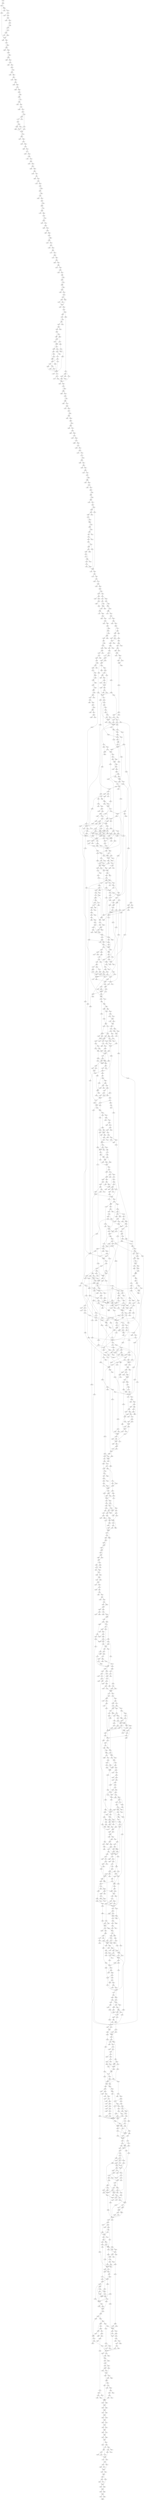 strict digraph  {
	graph [epsilon=0.001];
	"4f90bb" -> "469da9";
	"4f90bb" -> "9b0672";
	f74a0a -> "4f90bb";
	"469da9" -> "14a2b2";
	"469da9" -> e4c743;
	"9b0672" -> "469da9";
	"9b0672" -> ed5579;
	ed5579 -> 752546;
	e4c743 -> "18a146";
	"18a146" -> b17fe6;
	"18a146" -> ed78f3;
	ed78f3 -> ecf9dd;
	ecf9dd -> "2e667f";
	ecf9dd -> "38e54e";
	"38e54e" -> "2a76fe";
	"2a76fe" -> a67037;
	"2a76fe" -> "210ff9";
	a67037 -> "8404e0";
	a67037 -> beaa13;
	"210ff9" -> a67037;
	"8404e0" -> c2de11;
	"8404e0" -> f0d4bd;
	beaa13 -> "8404e0";
	f0d4bd -> 752546;
	752546 -> "598f4c";
	752546 -> f3f52a;
	f3f52a -> "644cd7";
	"644cd7" -> "4a2491";
	"644cd7" -> "5c66a3";
	"4a2491" -> d5e391;
	"4a2491" -> "2b5a0d";
	"5c66a3" -> "4a2491";
	"2b5a0d" -> b3d04f;
	b3d04f -> ea315d;
	b3d04f -> f00ebb;
	ea315d -> "8f09dc";
	ea315d -> b0ecb4;
	f00ebb -> ea315d;
	b0ecb4 -> "14b437";
	"14b437" -> f4ceb9;
	"14b437" -> f13d2a;
	f13d2a -> "93852c";
	"93852c" -> "5aa37c";
	"93852c" -> e189c1;
	"5aa37c" -> "3cef46";
	"5aa37c" -> "393bb7";
	e189c1 -> "5aa37c";
	"393bb7" -> "8fbb4c";
	"8fbb4c" -> "874b82";
	"8fbb4c" -> f09e66;
	f09e66 -> "49344d";
	"49344d" -> b846af;
	"49344d" -> fa4b5b;
	fa4b5b -> a7d785;
	a7d785 -> ba465d;
	a7d785 -> "582a6c";
	"582a6c" -> "69b2b4";
	"69b2b4" -> "163b7a";
	"69b2b4" -> ffad6c;
	"163b7a" -> "1b51ba";
	"163b7a" -> "21cd77";
	ffad6c -> "163b7a";
	"1b51ba" -> "794d2e";
	"1b51ba" -> "3ef0cf";
	"21cd77" -> "1b51ba";
	"3ef0cf" -> "1c75ad";
	"1c75ad" -> "769b48";
	"1c75ad" -> e76814;
	e76814 -> "69447f";
	"69447f" -> baa5e1;
	"69447f" -> "57f28b";
	baa5e1 -> c22755;
	baa5e1 -> "7132c1";
	"57f28b" -> baa5e1;
	"57f28b" -> "4249a2";
	"4249a2" -> "7b4f47";
	"4249a2" -> e3c75e;
	"7132c1" -> "0ed8e1";
	"0ed8e1" -> "4e9d3d";
	"0ed8e1" -> f42f45;
	"4e9d3d" -> "7b4f47";
	"4e9d3d" -> "5f60d0";
	f42f45 -> "4e9d3d";
	f42f45 -> b61e90;
	b61e90 -> "871e58";
	"5f60d0" -> "871e58";
	e3c75e -> "871e58";
	"871e58" -> c69c1e;
	"871e58" -> "0d17de";
	c69c1e -> 054911;
	c69c1e -> e0e034;
	"0d17de" -> c69c1e;
	e0e034 -> ee2974;
	ee2974 -> dd97cb;
	ee2974 -> 005024;
	005024 -> "5f72fe";
	"5f72fe" -> "3f566f";
	"5f72fe" -> "23e1ca";
	"23e1ca" -> f58114;
	f58114 -> "46b274";
	f58114 -> "91234d";
	"91234d" -> "5166a8";
	"5166a8" -> "17243e";
	"5166a8" -> "7e07a5";
	"7e07a5" -> dfdab6;
	dfdab6 -> "9fd155";
	dfdab6 -> "0502e8";
	"0502e8" -> "5b334c";
	"5b334c" -> da50e5;
	"5b334c" -> "8cd865";
	"8cd865" -> "86980c";
	"86980c" -> 347693;
	"86980c" -> "1735f7";
	"1735f7" -> "1cf5ac";
	"1cf5ac" -> d5ef6b;
	"1cf5ac" -> "4b2c2f";
	"4b2c2f" -> d73ea2;
	d73ea2 -> dc13a3;
	d73ea2 -> d46278;
	d46278 -> dc4fd3;
	dc4fd3 -> a3a321;
	dc4fd3 -> a4a796;
	a3a321 -> "1f12ad";
	a3a321 -> "78e2ba";
	a4a796 -> a3a321;
	"1f12ad" -> d68021;
	"1f12ad" -> "5ac9f7";
	"78e2ba" -> "1f12ad";
	"5ac9f7" -> bf4ad2;
	bf4ad2 -> e63d4e;
	bf4ad2 -> a57900;
	e63d4e -> "30d1df";
	e63d4e -> "1c9dcc";
	a57900 -> e63d4e;
	"30d1df" -> c1a252;
	"30d1df" -> "8df099";
	"1c9dcc" -> "30d1df";
	"8df099" -> "151a30";
	"151a30" -> "29104d";
	"151a30" -> "1b7e2f";
	"29104d" -> "03618c";
	"29104d" -> ad776c;
	"1b7e2f" -> "29104d";
	ad776c -> "59e039";
	"59e039" -> "3addf6";
	"59e039" -> "5412ba";
	"5412ba" -> "7b0046";
	"7b0046" -> d3f9ec;
	"7b0046" -> "89b600";
	"89b600" -> "929d37";
	"929d37" -> "022d41";
	"929d37" -> d4e6d3;
	"022d41" -> "20e141";
	"022d41" -> e00a7e;
	d4e6d3 -> "022d41";
	e00a7e -> "6bf041";
	"6bf041" -> "2e7c9b";
	"6bf041" -> "0b795e";
	"0b795e" -> "3bff61";
	"3bff61" -> a13911;
	"3bff61" -> a60b79;
	a60b79 -> 306956;
	306956 -> c5e742;
	306956 -> c5fbe8;
	c5fbe8 -> "0c3cb8";
	"0c3cb8" -> "6e393c";
	"0c3cb8" -> "2e3921";
	"2e3921" -> d69f0e;
	d69f0e -> "8d471f";
	d69f0e -> "738a05";
	"738a05" -> bab029;
	bab029 -> "443caa";
	bab029 -> "6cd327";
	"6cd327" -> "2bfefb";
	"2bfefb" -> 003817;
	"2bfefb" -> "635c81";
	003817 -> "39bf0b";
	003817 -> d414c7;
	"635c81" -> 003817;
	"39bf0b" -> d80101;
	"39bf0b" -> "2766c5";
	d414c7 -> "39bf0b";
	d80101 -> "2619af";
	d80101 -> 376524;
	"2766c5" -> d80101;
	376524 -> d0767d;
	d0767d -> "2c5263";
	d0767d -> "7ffb08";
	"2c5263" -> "4800d2";
	"7ffb08" -> "2c5263";
	"7ffb08" -> "307ff6";
	"307ff6" -> d4c4a7;
	"307ff6" -> "1461a5";
	d4c4a7 -> "4800d2";
	"4800d2" -> fe4ce7;
	"4800d2" -> e02c68;
	e02c68 -> "7052c6";
	"7052c6" -> "8e0fca";
	"7052c6" -> "38c089";
	"8e0fca" -> d15ce5;
	"38c089" -> "8e0fca";
	"38c089" -> "2d9ba3";
	"2d9ba3" -> "0196c7";
	"0196c7" -> "27679c";
	"0196c7" -> "5969c3";
	"27679c" -> "30d98b";
	"5969c3" -> e2d769;
	"5969c3" -> df2bb7;
	e2d769 -> "0b988a";
	e2d769 -> "25891d";
	d15ce5 -> "178f74";
	d15ce5 -> "1f1a02";
	"178f74" -> "9357f9";
	"178f74" -> "09eaa7";
	"1f1a02" -> "178f74";
	"09eaa7" -> dd8297;
	dd8297 -> "9cdecd";
	dd8297 -> f78f9e;
	f78f9e -> "5f30e6";
	"5f30e6" -> "41ff36";
	"5f30e6" -> "073ea8";
	"41ff36" -> 042762;
	"073ea8" -> "41ff36";
	"073ea8" -> "4edb95";
	"4edb95" -> c23b7d;
	"4edb95" -> 042762;
	c23b7d -> a75296;
	c23b7d -> "6c84f8";
	042762 -> a75296;
	042762 -> "4e6ee5";
	a75296 -> "96c4f4";
	a75296 -> d2e5c2;
	"4e6ee5" -> a75296;
	"6c84f8" -> 075287;
	"96c4f4" -> cc0600;
	d2e5c2 -> "96c4f4";
	d2e5c2 -> f415c9;
	f415c9 -> d48169;
	f415c9 -> 382345;
	075287 -> 059082;
	075287 -> d48169;
	059082 -> d4abe3;
	382345 -> "79c779";
	382345 -> fc55c8;
	"79c779" -> d2cfb4;
	cc0600 -> "99f888";
	cc0600 -> "8df600";
	"99f888" -> "5fcbaa";
	"8df600" -> "0d401e";
	"0d401e" -> "99f888";
	"0d401e" -> "2be5e3";
	"2be5e3" -> d4abe3;
	d2cfb4 -> "72e320";
	d2cfb4 -> "5fcbaa";
	"72e320" -> d4abe3;
	"5fcbaa" -> "11bc90";
	"5fcbaa" -> "1f2764";
	"11bc90" -> "3734b5";
	"11bc90" -> "3a33ca";
	"1f2764" -> "11bc90";
	"1f2764" -> e8906a;
	e8906a -> d4abe3;
	"3a33ca" -> d4abe3;
	"0b988a" -> "30d98b";
	d4abe3 -> 779709;
	d4abe3 -> "71bc77";
	"71bc77" -> da4a75;
	da4a75 -> "6f1772";
	da4a75 -> "970fe3";
	"970fe3" -> "30d98b";
	"30d98b" -> "26e0ac";
	"30d98b" -> "5fd181";
	"5fd181" -> "67d37d";
	"67d37d" -> b25328;
	"67d37d" -> a7858d;
	b25328 -> "66b2f0";
	b25328 -> dd827d;
	a7858d -> b25328;
	dd827d -> "8a5195";
	"8a5195" -> d91f91;
	"8a5195" -> "0e5fe7";
	d91f91 -> "2dabb7";
	d91f91 -> "4f41ae";
	"0e5fe7" -> d91f91;
	"4f41ae" -> "58be0e";
	"58be0e" -> b41f76;
	"58be0e" -> 564618;
	564618 -> 542847;
	542847 -> "4f51e3";
	542847 -> f29967;
	"4f51e3" -> af6f4c;
	"4f51e3" -> "948bad";
	f29967 -> "4f51e3";
	"948bad" -> e98630;
	e98630 -> "8c92ae";
	e98630 -> "0d9cd7";
	"8c92ae" -> f3a86b;
	"8c92ae" -> c45c73;
	"0d9cd7" -> "8c92ae";
	c45c73 -> "86750f";
	"86750f" -> f59dbd;
	"86750f" -> "2d5033";
	"2d5033" -> "5c7061";
	"5c7061" -> "0d4187";
	"5c7061" -> b82928;
	b82928 -> "78472a";
	"78472a" -> "563b6b";
	"78472a" -> "348ba5";
	"348ba5" -> "1be7f1";
	"1be7f1" -> "0e37b9";
	"1be7f1" -> bf79c2;
	bf79c2 -> b25807;
	b25807 -> "2d41e7";
	b25807 -> 774832;
	774832 -> b7577d;
	b7577d -> "5b7aa2";
	b7577d -> 294195;
	"5b7aa2" -> "53fb63";
	"5b7aa2" -> f56414;
	294195 -> "5b7aa2";
	f56414 -> 796643;
	796643 -> "65abf8";
	796643 -> "55bfb2";
	"55bfb2" -> "9d48b4";
	"9d48b4" -> "0c31e3";
	"9d48b4" -> 722327;
	722327 -> fb0437;
	fb0437 -> "5534fe";
	fb0437 -> "62dd4f";
	"5534fe" -> "07dbf2";
	"5534fe" -> "99352d";
	"62dd4f" -> "5534fe";
	"99352d" -> d671e8;
	d671e8 -> c19fa4;
	d671e8 -> "90e4c4";
	"90e4c4" -> "58915b";
	"58915b" -> f61afd;
	"58915b" -> "2f4fdb";
	f61afd -> dc69b1;
	f61afd -> "24eba9";
	"2f4fdb" -> f61afd;
	dc69b1 -> "5c1e34";
	dc69b1 -> "62a271";
	"24eba9" -> dc69b1;
	"62a271" -> e4a042;
	e4a042 -> be81d5;
	e4a042 -> "5be3cf";
	be81d5 -> "5fd45f";
	"5be3cf" -> be81d5;
	"5be3cf" -> b7e302;
	b7e302 -> cdb0df;
	"5fd45f" -> d6c0c9;
	"5fd45f" -> "2f5d9d";
	"2f5d9d" -> ae2a75;
	ae2a75 -> e56b98;
	ae2a75 -> d0ce4c;
	e56b98 -> d793ae;
	e56b98 -> "4e0b31";
	d0ce4c -> e56b98;
	d793ae -> "28cc47";
	d793ae -> eceac8;
	"4e0b31" -> d793ae;
	"28cc47" -> cf4f13;
	"28cc47" -> cff57c;
	eceac8 -> "28cc47";
	cff57c -> "2dc911";
	"2dc911" -> "8c9cb1";
	"2dc911" -> "3acbae";
	"3acbae" -> fa9267;
	fa9267 -> cc92bf;
	fa9267 -> "104ac6";
	cc92bf -> "5cb87c";
	"104ac6" -> cc92bf;
	"104ac6" -> ef953c;
	ef953c -> cdb0df;
	"5cb87c" -> "300d65";
	"5cb87c" -> c4b865;
	c4b865 -> c5cde7;
	c5cde7 -> "74a594";
	c5cde7 -> "2f7d18";
	"74a594" -> "0227f3";
	"74a594" -> "87ec08";
	"2f7d18" -> "74a594";
	"87ec08" -> "181c20";
	"181c20" -> "05566d";
	"181c20" -> "24619c";
	"24619c" -> cdb0df;
	cdb0df -> "113ac9";
	cdb0df -> b4ab4f;
	b4ab4f -> e2cbd1;
	e2cbd1 -> aa1185;
	e2cbd1 -> "784f6f";
	"784f6f" -> c14d04;
	c14d04 -> "6333e3";
	c14d04 -> "21272f";
	"21272f" -> b0a6c3;
	b0a6c3 -> "932c66";
	b0a6c3 -> "0db0ab";
	"0db0ab" -> b9e0c3;
	b9e0c3 -> "6d2747";
	b9e0c3 -> "758d21";
	"6d2747" -> "03ff4a";
	"758d21" -> "6d2747";
	"758d21" -> "7c8a60";
	"7c8a60" -> f453c1;
	f453c1 -> "6aab80";
	f453c1 -> a12a10;
	"6aab80" -> f8f1b8;
	a12a10 -> b0f07f;
	"03ff4a" -> "418f24";
	"03ff4a" -> "3c03d8";
	"3c03d8" -> "9ce1db";
	b0f07f -> "9090d5";
	b0f07f -> "7e44bb";
	"9090d5" -> "28f20e";
	"9090d5" -> "58b7f7";
	"7e44bb" -> "9090d5";
	"58b7f7" -> "77a9e6";
	"9ce1db" -> "4edb80";
	"9ce1db" -> "2fec9e";
	"2fec9e" -> "77a9e6";
	"77a9e6" -> "1c0bc8";
	"77a9e6" -> ad32df;
	ad32df -> "46b1c5";
	"46b1c5" -> f1b66e;
	"46b1c5" -> "7f33ba";
	"7f33ba" -> "9087c9";
	"9087c9" -> de30ac;
	"9087c9" -> cfbe54;
	cfbe54 -> ba0d2f;
	ba0d2f -> "81218b";
	ba0d2f -> "3d560a";
	"81218b" -> "3cf03e";
	"81218b" -> 873795;
	"3d560a" -> "81218b";
	"3cf03e" -> "2b60ac";
	"3cf03e" -> "7225b9";
	873795 -> "3cf03e";
	"7225b9" -> "1f0fa0";
	"1f0fa0" -> b7275d;
	"1f0fa0" -> "919fe9";
	b7275d -> "37c96a";
	b7275d -> "64c6e9";
	"919fe9" -> b7275d;
	"64c6e9" -> "485d3f";
	"485d3f" -> "30c478";
	"485d3f" -> e0a7e6;
	e0a7e6 -> f9716f;
	f9716f -> "0c26fc";
	f9716f -> 063921;
	063921 -> "67c6ff";
	"67c6ff" -> "7db737";
	"67c6ff" -> f9dcd8;
	"7db737" -> "735af7";
	"7db737" -> "38962c";
	f9dcd8 -> "7db737";
	"38962c" -> "24b776";
	"24b776" -> "685a09";
	"24b776" -> e9f7fc;
	"685a09" -> "81cbe0";
	"685a09" -> "86a97b";
	e9f7fc -> "685a09";
	"81cbe0" -> a301ae;
	"81cbe0" -> "45abbe";
	"86a97b" -> "81cbe0";
	a301ae -> "876bf0";
	a301ae -> "61c639";
	"45abbe" -> a301ae;
	"876bf0" -> "4dbab1";
	"876bf0" -> d387df;
	"61c639" -> "876bf0";
	"4dbab1" -> a73926;
	"4dbab1" -> "6a1e87";
	d387df -> "4dbab1";
	"6a1e87" -> "0f8dd7";
	"0f8dd7" -> f438b9;
	"0f8dd7" -> d649fa;
	d649fa -> b65007;
	b65007 -> ca3b1e;
	b65007 -> "4b8942";
	ca3b1e -> "0194fa";
	ca3b1e -> "5e65c1";
	"4b8942" -> ca3b1e;
	"5e65c1" -> "858d82";
	"858d82" -> "8c4926";
	"858d82" -> c49429;
	f8f1b8 -> bf1088;
	f8f1b8 -> "01cfbd";
	bf1088 -> "5f34b9";
	bf1088 -> 811833;
	"01cfbd" -> bf1088;
	"5f34b9" -> e21a8c;
	"5f34b9" -> bbae82;
	811833 -> "5f34b9";
	bbae82 -> d82f10;
	d82f10 -> f11111;
	d82f10 -> a0e442;
	a0e442 -> "51bab2";
	"51bab2" -> "9c2ec9";
	"51bab2" -> a5ae18;
	a5ae18 -> b5a959;
	b5a959 -> cdf226;
	b5a959 -> "1c21a7";
	cdf226 -> "5edc4a";
	"1c21a7" -> f6ea9b;
	f6ea9b -> cdf226;
	f6ea9b -> "9de0ff";
	"9de0ff" -> "15eb8b";
	"5edc4a" -> "9bab7d";
	"5edc4a" -> "5feba6";
	"5feba6" -> "15e2c2";
	"15eb8b" -> "00e5fe";
	"15eb8b" -> "15e2c2";
	"00e5fe" -> "259c94";
	"15e2c2" -> "1c23bc";
	"15e2c2" -> "94864b";
	"94864b" -> add4b8;
	add4b8 -> "74434e";
	add4b8 -> f8f4c1;
	f8f4c1 -> ea2fe8;
	"259c94" -> "09e1f4";
	"259c94" -> "787adb";
	"09e1f4" -> bf1d0f;
	bf1d0f -> "0d8f9c";
	bf1d0f -> df34c0;
	"0d8f9c" -> "2dc34b";
	df34c0 -> "2dc34b";
	ea2fe8 -> b2c81d;
	ea2fe8 -> d93397;
	b2c81d -> "2b0487";
	b2c81d -> 011712;
	d93397 -> da0d98;
	"2b0487" -> a3521d;
	011712 -> a3521d;
	"2dc34b" -> "2682b1";
	"2dc34b" -> "55a33d";
	"55a33d" -> fcf107;
	a3521d -> 674095;
	a3521d -> "10155b";
	674095 -> f88ab6;
	"10155b" -> f88ab6;
	fcf107 -> a50601;
	fcf107 -> 531615;
	a50601 -> "286dc8";
	531615 -> "286dc8";
	"286dc8" -> c9ad19;
	"286dc8" -> c2bb83;
	c9ad19 -> "82b0b7";
	f88ab6 -> "482d43";
	f88ab6 -> f58c19;
	"482d43" -> "5828ec";
	"482d43" -> "9db05f";
	f58c19 -> "145eb2";
	"5828ec" -> 898700;
	"9db05f" -> "5643c0";
	898700 -> e219ee;
	898700 -> "2ca29f";
	e219ee -> "5643c0";
	"2ca29f" -> "7931c3";
	"82b0b7" -> "9fe62d";
	"82b0b7" -> "5f1532";
	"9fe62d" -> 218123;
	"5643c0" -> "9f22fa";
	"5643c0" -> bf5bcd;
	bf5bcd -> "7366db";
	"7366db" -> e22412;
	"7366db" -> c38bd0;
	e22412 -> "7931c3";
	c38bd0 -> "7931c3";
	"7931c3" -> "9bfaaf";
	"7931c3" -> 754896;
	"9bfaaf" -> a827cf;
	754896 -> "9761b3";
	a827cf -> c8dcf8;
	a827cf -> "5b7f44";
	"5b7f44" -> "9761b3";
	"145eb2" -> "49f6d9";
	"145eb2" -> "9761b3";
	"49f6d9" -> "25410f";
	"9761b3" -> "9c1812";
	"9761b3" -> "61a1d9";
	da0d98 -> "9761b3";
	da0d98 -> "1023aa";
	"1023aa" -> "718aef";
	"9c1812" -> "831de4";
	"61a1d9" -> ab7b3c;
	"831de4" -> "3951b2";
	"831de4" -> bb7e95;
	"3951b2" -> "988cf7";
	bb7e95 -> c4f6ca;
	"988cf7" -> "8bf149";
	"988cf7" -> "35c0d3";
	"8bf149" -> f014fb;
	"35c0d3" -> e8d765;
	f014fb -> "2e0748";
	f014fb -> a4e336;
	"2e0748" -> f1fcab;
	"2e0748" -> c9017a;
	a4e336 -> "2e0748";
	f1fcab -> ab7b3c;
	c9017a -> ab7b3c;
	218123 -> aeaa42;
	218123 -> ab7b3c;
	aeaa42 -> "540d12";
	ab7b3c -> f97d57;
	ab7b3c -> d26da3;
	f97d57 -> "7c5803";
	d26da3 -> "7c5803";
	"718aef" -> c426d1;
	"718aef" -> b14450;
	c426d1 -> "7c5803";
	c426d1 -> "1018e4";
	b14450 -> b2ae3f;
	b2ae3f -> e18773;
	b2ae3f -> "7c5803";
	e18773 -> c47b0a;
	e18773 -> "3b2c61";
	"7c5803" -> "9954f7";
	"7c5803" -> a81278;
	"1018e4" -> "4feda0";
	"1018e4" -> "2b6e05";
	"540d12" -> "7c5803";
	"540d12" -> aca6e6;
	aca6e6 -> eee7ea;
	"9954f7" -> ca03f1;
	"9954f7" -> "147e69";
	a81278 -> "9954f7";
	a81278 -> cc2ba7;
	cc2ba7 -> dd8c65;
	cc2ba7 -> bd1f64;
	dd8c65 -> ecdb95;
	bd1f64 -> "71e87d";
	ca03f1 -> c6bebd;
	"147e69" -> f35a34;
	eee7ea -> ca03f1;
	eee7ea -> e89104;
	e89104 -> ade956;
	c6bebd -> e8d765;
	c6bebd -> "3f61dc";
	e8d765 -> d3afbb;
	e8d765 -> "0c48a4";
	"3f61dc" -> f35a34;
	d3afbb -> "3182a9";
	d3afbb -> 149289;
	"0c48a4" -> d3afbb;
	"3182a9" -> f35a34;
	149289 -> "385f3b";
	ade956 -> a840e6;
	ade956 -> f35a34;
	a840e6 -> a2b680;
	f35a34 -> 885585;
	f35a34 -> "9e5a49";
	885585 -> "896e48";
	"9e5a49" -> 079487;
	a2b680 -> fd39e9;
	a2b680 -> dc0aea;
	fd39e9 -> "3c2da8";
	dc0aea -> "3c2da8";
	dc0aea -> "3e25c8";
	"3c2da8" -> "3e6bcd";
	"3c2da8" -> "632f3d";
	"71e87d" -> ecdb95;
	"71e87d" -> "896e48";
	ecdb95 -> dfcbaf;
	ecdb95 -> bbfa65;
	"896e48" -> "2f7690";
	"896e48" -> "59442c";
	"2f7690" -> "09ee01";
	"59442c" -> "2aac1e";
	"09ee01" -> "1fea82";
	"09ee01" -> d696f1;
	"1fea82" -> "4349ad";
	d696f1 -> "4349ad";
	"4349ad" -> 191851;
	"4349ad" -> "2d8b06";
	191851 -> d44f2a;
	191851 -> df5633;
	"2d8b06" -> 191851;
	df5633 -> d0b5d3;
	d0b5d3 -> 210298;
	d0b5d3 -> 079487;
	210298 -> "385f3b";
	079487 -> "4bd4cd";
	079487 -> "49f593";
	"4bd4cd" -> 994818;
	"49f593" -> "385f3b";
	"385f3b" -> d60023;
	"385f3b" -> "5c24e5";
	"5c24e5" -> "08be3d";
	dfcbaf -> c31f60;
	"2aac1e" -> e61641;
	"2aac1e" -> "08be3d";
	e61641 -> ff5202;
	"08be3d" -> "76bfd8";
	"08be3d" -> 034926;
	"76bfd8" -> c4f6ca;
	034926 -> b572e4;
	c4f6ca -> "257a9e";
	c4f6ca -> b45570;
	"257a9e" -> "80aacc";
	"257a9e" -> "35922a";
	b45570 -> eaa061;
	"80aacc" -> adfe21;
	"80aacc" -> 432688;
	"35922a" -> "19cce9";
	432688 -> "7e9630";
	c31f60 -> f7fe0e;
	c31f60 -> "19cce9";
	f7fe0e -> f72289;
	"19cce9" -> bf53df;
	"19cce9" -> cf063b;
	bf53df -> "7e9630";
	cf063b -> "99d7e1";
	"7e9630" -> "94b21e";
	"7e9630" -> c86ec0;
	"94b21e" -> eaa061;
	c86ec0 -> eaa061;
	f72289 -> "6e54df";
	f72289 -> "2f237f";
	"6e54df" -> "2603a3";
	eaa061 -> "4a1147";
	eaa061 -> "9b95d5";
	"4a1147" -> "720c49";
	"4a1147" -> "9d4ce6";
	"9b95d5" -> "09a349";
	"09a349" -> b9ef74;
	"09a349" -> "3444d6";
	b9ef74 -> "8f6762";
	b9ef74 -> "3918ec";
	"3444d6" -> b9ef74;
	"720c49" -> "2b6e05";
	"9d4ce6" -> be8370;
	"4feda0" -> d1c18c;
	"4feda0" -> eddd3a;
	"2b6e05" -> "00c6d8";
	"2b6e05" -> "769b34";
	"00c6d8" -> "08443f";
	"769b34" -> "537e07";
	"8f6762" -> 949462;
	"2603a3" -> "5c1e6e";
	"2603a3" -> 270295;
	"5c1e6e" -> d64946;
	"5c1e6e" -> "08443f";
	d64946 -> "30720e";
	d64946 -> d1dfc9;
	"08443f" -> "8269b6";
	"08443f" -> dffd81;
	"8269b6" -> be3b6a;
	dffd81 -> c56b35;
	"30720e" -> be3b6a;
	"30720e" -> "2610eb";
	be8370 -> ae6194;
	be8370 -> be3b6a;
	ae6194 -> 567355;
	be3b6a -> c47b0a;
	be3b6a -> "960ea3";
	"2610eb" -> c47b0a;
	"2610eb" -> e5a618;
	"960ea3" -> "8e87cc";
	"3b2c61" -> "9b61fc";
	"3b2c61" -> "136db6";
	"8e87cc" -> c47b0a;
	"8e87cc" -> fc4076;
	fc4076 -> "99d7e1";
	fc4076 -> "1f964a";
	"99d7e1" -> 809026;
	"99d7e1" -> "1551a5";
	"1f964a" -> "99d7e1";
	"1f964a" -> a601a0;
	a601a0 -> "629cff";
	c56b35 -> c47b0a;
	c56b35 -> "4b4c32";
	"4b4c32" -> "5db8c4";
	e5a618 -> "41a883";
	e5a618 -> "42f38f";
	"41a883" -> 567355;
	"41a883" -> "5417b2";
	"5db8c4" -> "796b1b";
	"5db8c4" -> f9b7cb;
	"796b1b" -> "459bd1";
	"25410f" -> c0a339;
	"25410f" -> 567355;
	c0a339 -> "99d7e1";
	567355 -> "8ba051";
	567355 -> "75e234";
	"5417b2" -> a38461;
	"5417b2" -> de13ec;
	"8ba051" -> "72e588";
	"75e234" -> "99d7e1";
	"72e588" -> "435d49";
	"72e588" -> "7579d3";
	"435d49" -> "99d7e1";
	"7579d3" -> d1c18c;
	"7579d3" -> 809026;
	d1c18c -> b572e4;
	809026 -> "5a8f60";
	809026 -> "6a9f1a";
	"1551a5" -> "3febfa";
	949462 -> 809026;
	949462 -> 001801;
	001801 -> "459bd1";
	"5a8f60" -> "4316d7";
	"5a8f60" -> df1f82;
	"6a9f1a" -> ee9aa6;
	ee9aa6 -> "9a3872";
	ee9aa6 -> a38461;
	"9a3872" -> "459bd1";
	ff5202 -> "126d25";
	ff5202 -> "0cb5ce";
	"126d25" -> "459bd1";
	de13ec -> a81934;
	de13ec -> "66aede";
	994818 -> a81934;
	994818 -> "0c8dfb";
	a81934 -> 903497;
	a81934 -> cd165b;
	"0c8dfb" -> 903497;
	"66aede" -> afff89;
	"66aede" -> "92c39b";
	903497 -> "020def";
	903497 -> f6b2b8;
	cd165b -> 903497;
	afff89 -> 903497;
	afff89 -> eb7bcf;
	eb7bcf -> f6b2b8;
	eb7bcf -> bbbb70;
	f6b2b8 -> "1bee51";
	bbbb70 -> "94bc06";
	"94bc06" -> "9e15d2";
	"94bc06" -> "459bd1";
	"9e15d2" -> eaf249;
	"9e15d2" -> "6f5cb9";
	"459bd1" -> "359ede";
	"459bd1" -> 008393;
	"1bee51" -> "542b7c";
	"1bee51" -> ae0b4e;
	"542b7c" -> "459bd1";
	ae0b4e -> "2132d8";
	"359ede" -> "803f67";
	"359ede" -> eaf249;
	008393 -> "4c0371";
	008393 -> c6bc82;
	"4c0371" -> "803f67";
	c6bc82 -> "2132d8";
	"803f67" -> "2132d8";
	"803f67" -> "8ed97d";
	eaf249 -> "3ad653";
	"6f5cb9" -> "803f67";
	"6f5cb9" -> "6eccdc";
	"6eccdc" -> "13a73d";
	"6eccdc" -> b1aff4;
	"2132d8" -> "9b8b29";
	"2132d8" -> "69e931";
	"8ed97d" -> "7182b1";
	"69e931" -> a52c4e;
	"69e931" -> b25629;
	a52c4e -> "7182b1";
	b25629 -> "84a4a0";
	"13a73d" -> "0234ca";
	"13a73d" -> "7182b1";
	"0234ca" -> "84a4a0";
	"0234ca" -> ed86a0;
	"7182b1" -> "7ae7ce";
	"7182b1" -> e9f793;
	e9f793 -> "22f0f5";
	"3ad653" -> "84a4a0";
	"3ad653" -> b4875c;
	"84a4a0" -> fbe533;
	"84a4a0" -> "502ff0";
	b4875c -> "84a4a0";
	ed86a0 -> "6d670f";
	ed86a0 -> "1d4b19";
	fbe533 -> "22f0f5";
	"502ff0" -> "136db6";
	"6d670f" -> c1e73e;
	"6d670f" -> "22f0f5";
	c1e73e -> "3f14bc";
	c1e73e -> "5ceecb";
	"22f0f5" -> "1ff57e";
	"22f0f5" -> "1586ee";
	"1ff57e" -> f78721;
	"1586ee" -> "1ff57e";
	"1586ee" -> "3f40da";
	"3f40da" -> fc5c4d;
	"3f14bc" -> "32145d";
	fc5c4d -> "6b84d8";
	fc5c4d -> f78721;
	"6b84d8" -> a07074;
	"6b84d8" -> ae0e11;
	f78721 -> f70de1;
	f78721 -> "8f4616";
	"32145d" -> f78721;
	"32145d" -> d24b39;
	d24b39 -> a46eb2;
	d24b39 -> 621939;
	f70de1 -> f626b1;
	"8f4616" -> e6be60;
	"9b61fc" -> "981d45";
	"136db6" -> ef7cf6;
	"136db6" -> b81de1;
	a07074 -> fafc42;
	a07074 -> f626b1;
	ae0e11 -> b694fe;
	f626b1 -> f70817;
	f626b1 -> "313df9";
	f70817 -> "136db6";
	"313df9" -> b572e4;
	e6be60 -> "136db6";
	e6be60 -> "1e8c83";
	"1e8c83" -> "95db34";
	ef7cf6 -> b572e4;
	b81de1 -> eda6f7;
	b81de1 -> b572e4;
	eda6f7 -> "537e07";
	b572e4 -> "83442c";
	b572e4 -> "8c9270";
	"83442c" -> e836fd;
	"83442c" -> 984920;
	"8c9270" -> e836fd;
	"8c9270" -> e9ca43;
	e836fd -> ddfaa9;
	e836fd -> "1a8a65";
	e9ca43 -> "0c7a9c";
	e9ca43 -> "8b23c3";
	984920 -> "573b9d";
	984920 -> bf0942;
	ddfaa9 -> "0c7a9c";
	ddfaa9 -> "84f916";
	"1a8a65" -> "0c7a9c";
	"1a8a65" -> aec910;
	"573b9d" -> ddfaa9;
	bf0942 -> "0c7a9c";
	"0c7a9c" -> "95db34";
	"0c7a9c" -> a46eb2;
	"84f916" -> "8e3787";
	aec910 -> fcf4f1;
	"8e3787" -> "0c7a9c";
	"8e3787" -> "9ea3f7";
	"9ea3f7" -> "51026a";
	"3e6bcd" -> "0c7a9c";
	"3e6bcd" -> e5e5b3;
	"8b23c3" -> "5d421b";
	e5e5b3 -> "95db34";
	e5e5b3 -> "2ad3ef";
	"95db34" -> "80c112";
	"95db34" -> ba4b25;
	a46eb2 -> "3a82db";
	621939 -> d83ca0;
	621939 -> "8b55e8";
	d83ca0 -> "7f13b9";
	d83ca0 -> "2ce3e2";
	"7f13b9" -> c13741;
	"7f13b9" -> cbb0f8;
	c13741 -> b669bd;
	c13741 -> "3a82db";
	"2ad3ef" -> "2d0c34";
	"80c112" -> "419dbe";
	b669bd -> "4ff231";
	b669bd -> "16a5bd";
	"3a82db" -> ba4b25;
	"3a82db" -> "4ff231";
	"4ff231" -> c4d8c4;
	"16a5bd" -> 172767;
	"16a5bd" -> "80e783";
	172767 -> 267179;
	172767 -> "66bae3";
	267179 -> a7859b;
	267179 -> "71f68b";
	a7859b -> "7df40c";
	a7859b -> "92af92";
	"7df40c" -> bbd529;
	bbd529 -> ba3bc9;
	bbd529 -> bac0fa;
	ba3bc9 -> af2af7;
	af2af7 -> f7d693;
	af2af7 -> "60e0f0";
	f7d693 -> 456647;
	c4d8c4 -> "5257af";
	c4d8c4 -> 066190;
	"5257af" -> dde5e5;
	066190 -> dde5e5;
	dde5e5 -> 275028;
	dde5e5 -> "64ebb2";
	275028 -> "4a4296";
	275028 -> "2b79f3";
	"64ebb2" -> "9d9efd";
	"4a4296" -> "9d9efd";
	456647 -> "64ebb2";
	456647 -> "6a22a8";
	"6a22a8" -> "2b79f3";
	"6a22a8" -> "0d7534";
	"0d7534" -> bbfb41;
	bbfb41 -> "4a4296";
	bbfb41 -> "8d4d1b";
	"537e07" -> "00482b";
	"537e07" -> e935e9;
	"00482b" -> c9c068;
	"00482b" -> 314165;
	314165 -> "21ec36";
	"9d9efd" -> a25793;
	"9d9efd" -> "419dbe";
	a25793 -> "2636e0";
	"419dbe" -> e0594d;
	"419dbe" -> "1ae203";
	"1ae203" -> "9a0361";
	b694fe -> "9a0361";
	b694fe -> efbab8;
	"9a0361" -> "6698b2";
	"9a0361" -> "156cb5";
	efbab8 -> "49e8da";
	"6698b2" -> "04f70f";
	"6698b2" -> "2470ee";
	"156cb5" -> "6698b2";
	"2636e0" -> "10c549";
	"2636e0" -> f9a370;
	"10c549" -> "3e87ca";
	f9a370 -> "3e87ca";
	"3e87ca" -> "6698b2";
	"3e87ca" -> "3c78d4";
	"3c78d4" -> "04f70f";
	"3c78d4" -> a51fcd;
	"04f70f" -> "74d591";
	"04f70f" -> d77f1d;
	"2470ee" -> "04f70f";
	a51fcd -> 623502;
	a51fcd -> "5b6bde";
	"74d591" -> "5d421b";
	d77f1d -> fcf4f1;
	623502 -> bfea14;
	623502 -> "519ba0";
	"5b6bde" -> dbe0ff;
	"5d421b" -> "28284d";
	"5d421b" -> "65fe0b";
	"28284d" -> fcf4f1;
	"65fe0b" -> f068a1;
	f068a1 -> "6b82b9";
	f068a1 -> "2ac67e";
	"6b82b9" -> "4d9146";
	dbe0ff -> "77c5ce";
	dbe0ff -> fcf4f1;
	"77c5ce" -> c21fa6;
	fcf4f1 -> c9c068;
	fcf4f1 -> "82f412";
	c21fa6 -> "650c4f";
	c21fa6 -> "61e619";
	"650c4f" -> ff82b5;
	"61e619" -> a3bfcd;
	ff82b5 -> "2c3d44";
	ff82b5 -> f7211f;
	"2c3d44" -> "1976df";
	"2c3d44" -> c7817b;
	f7211f -> "59a9bc";
	"1976df" -> "629cff";
	c7817b -> "66fd64";
	"66fd64" -> 066324;
	"66fd64" -> "1e08c4";
	066324 -> "629cff";
	"4d9146" -> "1e08c4";
	"4d9146" -> a09e47;
	a09e47 -> "629cff";
	a3bfcd -> "1e08c4";
	a3bfcd -> "31768a";
	"31768a" -> "629cff";
	"59a9bc" -> "1e08c4";
	"59a9bc" -> a2ac8c;
	"629cff" -> cfe5b8;
	"629cff" -> "174fa1";
	cfe5b8 -> "51026a";
	"21ec36" -> b80b1c;
	"21ec36" -> a4144d;
	b80b1c -> f606fe;
	a4144d -> "9babe1";
	"9babe1" -> "378b28";
	"9babe1" -> "51026a";
	"378b28" -> "8c5b2b";
	"51026a" -> b4c217;
	"51026a" -> 201971;
	201971 -> bdf2b5;
	"8c5b2b" -> fc2636;
	"8c5b2b" -> fb57bb;
	fc2636 -> bdf2b5;
	fb57bb -> "977cf5";
	fb57bb -> "69a5b6";
	bdf2b5 -> "8981be";
	bdf2b5 -> "2fbd75";
	"8981be" -> a860ff;
	"8981be" -> f606fe;
	"2fbd75" -> "8981be";
	"2fbd75" -> e7710e;
	"977cf5" -> "8981be";
	"69a5b6" -> "8981be";
	e7710e -> "3febfa";
	a860ff -> "3febfa";
	f606fe -> f9a33f;
	f606fe -> c8386e;
	c8386e -> "107f1a";
	"3febfa" -> "122ee2";
	"3febfa" -> "01d039";
	"122ee2" -> "1ef9c8";
	"01d039" -> "75fd0f";
	"75fd0f" -> "705d2e";
	"75fd0f" -> "1ef9c8";
	"705d2e" -> a66408;
	"1ef9c8" -> "0b567b";
	"1ef9c8" -> fbfb6d;
	"0b567b" -> "42da74";
	"0b567b" -> d75cb8;
	fbfb6d -> "0b567b";
	fbfb6d -> "66f3a4";
	"66f3a4" -> "42da74";
	"66f3a4" -> e81b00;
	"42da74" -> "33fae4";
	d75cb8 -> "33fae4";
	e81b00 -> "4d7b5a";
	"33fae4" -> d93eb7;
	"33fae4" -> "478ca7";
	d93eb7 -> a66408;
	"478ca7" -> e05346;
	e05346 -> "7be0fd";
	e05346 -> "8d5ffe";
	"7be0fd" -> "916bd5";
	"8d5ffe" -> "23af1d";
	"23af1d" -> f6870c;
	"23af1d" -> e93502;
	"4d7b5a" -> "6779b7";
	"4d7b5a" -> "5f4752";
	"6779b7" -> "41b5eb";
	"5f4752" -> "41b5eb";
	"916bd5" -> f973a1;
	"916bd5" -> a54461;
	f973a1 -> c775fa;
	"41b5eb" -> "27148a";
	"41b5eb" -> d84314;
	"27148a" -> a75ffd;
	d84314 -> a75ffd;
	a75ffd -> e80828;
	a75ffd -> "7196b8";
	e80828 -> bc5e05;
	e80828 -> 023872;
	"7196b8" -> c20041;
	bc5e05 -> "6d4207";
	023872 -> "6d4207";
	c20041 -> 023872;
	c20041 -> e74932;
	e74932 -> d58e13;
	e74932 -> a66408;
	d58e13 -> "5f2820";
	a66408 -> "973aa2";
	a66408 -> ffdfa3;
	"973aa2" -> "288c14";
	ffdfa3 -> "288c14";
	"6d4207" -> fb095e;
	"6d4207" -> "07acad";
	fb095e -> "0b7c37";
	"5f2820" -> "25718e";
	"5f2820" -> "288c14";
	"25718e" -> f25acd;
	"25718e" -> a496f0;
	"288c14" -> f25acd;
	"288c14" -> a3642a;
	f25acd -> "2c37b7";
	f25acd -> "45011e";
	a3642a -> "25f5eb";
	a496f0 -> "47343c";
	"2c37b7" -> "47343c";
	"45011e" -> "47343c";
	c775fa -> b4b160;
	c775fa -> efefb3;
	b4b160 -> "2d95a8";
	"25f5eb" -> "10e437";
	"25f5eb" -> e24b31;
	"10e437" -> "6f3e8f";
	e24b31 -> f448a3;
	f448a3 -> "6f3e8f";
	f448a3 -> d8f644;
	"6f3e8f" -> "7939d3";
	"6f3e8f" -> ddbb5d;
	"2d95a8" -> d8f644;
	"2d95a8" -> "6a9dfd";
	"6a9dfd" -> 606834;
	"6a9dfd" -> "7939d3";
	"47343c" -> ea62e9;
	"47343c" -> "8d4892";
	ea62e9 -> "7939d3";
	"8d4892" -> "03912b";
	606834 -> "3b08f9";
	606834 -> "68b974";
	"7939d3" -> "8882fb";
	"7939d3" -> "5e1f98";
	ddbb5d -> "8882fb";
	ddbb5d -> "7eea2e";
	"8882fb" -> "3b08f9";
	"8882fb" -> "8debbb";
	"5e1f98" -> "7d8223";
	"7d8223" -> "8882fb";
	"7d8223" -> dcd8dd;
	dcd8dd -> "3b08f9";
	dcd8dd -> c04d9c;
	"7eea2e" -> "3b08f9";
	"7eea2e" -> "6b0af8";
	"8debbb" -> ce9f67;
	c04d9c -> ef034f;
	c04d9c -> b9c4fa;
	ef034f -> "802a16";
	b9c4fa -> "802a16";
	"6b0af8" -> e820c4;
	"68b974" -> aa9abc;
	"68b974" -> "15512f";
	ce9f67 -> "7d5c57";
	ce9f67 -> f2f9fb;
	"7d5c57" -> "03912b";
	"802a16" -> bceecf;
	"802a16" -> "3489fa";
	bceecf -> "981d45";
	"03912b" -> "3489fa";
	"03912b" -> b058d0;
	b058d0 -> "2fcffb";
	"2fcffb" -> "9b68fb";
	"2fcffb" -> "870b8c";
	"9b68fb" -> f531f2;
	"9b68fb" -> "1b6285";
	"870b8c" -> e820c4;
	f531f2 -> d5ea10;
	f531f2 -> "5ca1b9";
	"1b6285" -> "968c53";
	"968c53" -> f531f2;
	"968c53" -> 707599;
	707599 -> d9e22f;
	"5ca1b9" -> e820c4;
	aa9abc -> "1d6137";
	d9e22f -> "19be4b";
	d9e22f -> cc9431;
	"19be4b" -> "558a3a";
	cc9431 -> "4457db";
	"4457db" -> "15512f";
	"4457db" -> "1c579d";
	"1c579d" -> "558a3a";
	e820c4 -> "3fa86e";
	e820c4 -> 931632;
	931632 -> "558a3a";
	"558a3a" -> "05caa7";
	"558a3a" -> "107f1a";
	"05caa7" -> "2444e4";
	"05caa7" -> ffa503;
	"107f1a" -> "2444e4";
	"107f1a" -> "56703d";
	"2444e4" -> "41c91e";
	"2444e4" -> 340428;
	"56703d" -> "2444e4";
	"1d6137" -> "05caa7";
	"1d6137" -> d8e954;
	d8e954 -> cefcf5;
	ffa503 -> "6bef4a";
	"41c91e" -> "5116bd";
	340428 -> "6bef4a";
	cefcf5 -> "14da84";
	cefcf5 -> fef1f5;
	"14da84" -> d83491;
	"6bef4a" -> "30b726";
	"6bef4a" -> "79efce";
	"30b726" -> f1884e;
	"30b726" -> c3616e;
	"79efce" -> b22e23;
	f1884e -> "5ebd90";
	c3616e -> 898957;
	898957 -> "7c49aa";
	898957 -> d61c02;
	"7c49aa" -> ae440a;
	ae440a -> d6701b;
	ae440a -> "360ffa";
	d6701b -> c0da8a;
	c0da8a -> 879160;
	c0da8a -> "205bd4";
	879160 -> "2a9aae";
	879160 -> e230ce;
	"5ebd90" -> "1a39af";
	"5ebd90" -> c963eb;
	"1a39af" -> "2a9aae";
	c963eb -> "21c775";
	c963eb -> "5f3175";
	b22e23 -> "06d5cc";
	b22e23 -> "2a9aae";
	"06d5cc" -> d83491;
	"2a9aae" -> "4fedf7";
	"2a9aae" -> "95e5a9";
	e230ce -> 876204;
	"4fedf7" -> d83491;
	"95e5a9" -> "8fa593";
	876204 -> "7f6c5b";
	876204 -> "3c5563";
	"7f6c5b" -> "9d491f";
	"7f6c5b" -> d54345;
	"8fa593" -> b31473;
	"8fa593" -> "67ecc0";
	b31473 -> d83491;
	"21c775" -> "46b5e2";
	"5f3175" -> 863017;
	d83491 -> "5f3175";
	d83491 -> a421aa;
	a421aa -> "01483a";
	a421aa -> "24d678";
	"01483a" -> "5f3175";
	"01483a" -> "88ff4f";
	"24d678" -> "5f3175";
	"24d678" -> "40ca3d";
	"88ff4f" -> "151c70";
	863017 -> eac3e1;
	863017 -> "33f9f9";
	eac3e1 -> eafaf8;
	"33f9f9" -> eac3e1;
	"33f9f9" -> c2cc34;
	c2cc34 -> b46ac9;
	"151c70" -> eac3e1;
	"151c70" -> "6f1fe5";
	"6f1fe5" -> "82fa95";
	"82fa95" -> "9e55ef";
	"82fa95" -> eafaf8;
	"9e55ef" -> b46ac9;
	eafaf8 -> "664ee0";
	eafaf8 -> "9da433";
	"9da433" -> b46ac9;
	b46ac9 -> "72bd1c";
	b46ac9 -> "01fc29";
	"72bd1c" -> "759b5e";
	"01fc29" -> "2abceb";
	"2abceb" -> "72bd1c";
	"2abceb" -> "8d773e";
	"8d773e" -> "2d6974";
	"8d773e" -> "4d2b38";
	"2d6974" -> e3a61d;
	"2d6974" -> "759b5e";
	"4d2b38" -> cb175f;
	"759b5e" -> "4c964b";
	"759b5e" -> "2be8e3";
	"4c964b" -> "83f990";
	"2be8e3" -> "0a03b6";
	"83f990" -> fd8e59;
	"83f990" -> "163aaf";
	fd8e59 -> ec6b9d;
	"0a03b6" -> "90b786";
	"0a03b6" -> ec6b9d;
	"90b786" -> fba65e;
	ec6b9d -> ae1bd1;
	ec6b9d -> fc435f;
	cb175f -> ec6b9d;
	cb175f -> e93016;
	e93016 -> "4984d9";
	ae1bd1 -> 516926;
	"4984d9" -> ae1bd1;
	"4984d9" -> acb2da;
	acb2da -> "3bed5f";
	"3bed5f" -> "2a02a0";
	"3bed5f" -> effee7;
	"2a02a0" -> "3ff42b";
	"2a02a0" -> "754c27";
	"3ff42b" -> b64fd4;
	fba65e -> "75880e";
	fba65e -> a5fca1;
	"75880e" -> "5116bd";
	a5fca1 -> "1e7a75";
	a5fca1 -> "991f42";
	"991f42" -> "5116bd";
	"5116bd" -> 516926;
	"5116bd" -> "0dfe4d";
	516926 -> "7f23fa";
	516926 -> e4e50d;
	"0dfe4d" -> "931bc1";
	"0dfe4d" -> "2f4e28";
	b64fd4 -> 516926;
	b64fd4 -> aa7b7a;
	aa7b7a -> "7f23fa";
	"7f23fa" -> "8bf624";
	"7f23fa" -> c61249;
	e4e50d -> "4af15f";
	"4af15f" -> "7f23fa";
	"4af15f" -> "42b5a1";
	"42b5a1" -> "70dd4d";
	"8bf624" -> d3b074;
	c61249 -> d19128;
	"2f4e28" -> "9ae0f1";
	d54345 -> "6b742d";
	d54345 -> "2fb89a";
	d19128 -> a69c04;
	d19128 -> bcef91;
	a69c04 -> "9b653a";
	d3b074 -> da6757;
	d3b074 -> "0df1ee";
	da6757 -> "7d21a9";
	"0df1ee" -> e2a713;
	"7d21a9" -> "9fcb16";
	"7d21a9" -> "68eb22";
	"9fcb16" -> b6e4f0;
	"68eb22" -> d0cee8;
	"70dd4d" -> "6cc359";
	"70dd4d" -> "38ea01";
	"6cc359" -> 451783;
	"38ea01" -> d57a47;
	d57a47 -> "6cc359";
	d57a47 -> e54866;
	e54866 -> 451783;
	"9ae0f1" -> bad9f3;
	"9ae0f1" -> "376cf5";
	bad9f3 -> dfb2dc;
	bad9f3 -> "44c0d8";
	"376cf5" -> bad9f3;
	e2a713 -> d28839;
	e2a713 -> dea361;
	d28839 -> e98fc8;
	dea361 -> d8ac7b;
	d8ac7b -> d28839;
	d8ac7b -> "05c236";
	"05c236" -> e98fc8;
	451783 -> "3c7999";
	451783 -> "99276b";
	"3c7999" -> b5fdba;
	"3c7999" -> b6e4f0;
	d0cee8 -> "99276b";
	d0cee8 -> "0e061f";
	"0e061f" -> "981d45";
	b5fdba -> "6d5c6f";
	b6e4f0 -> e99583;
	b6e4f0 -> "1077a6";
	e99583 -> "0a8469";
	"1077a6" -> "0df8f1";
	e98fc8 -> e99583;
	e98fc8 -> "2275f2";
	"2275f2" -> "5042fe";
	"9b653a" -> 602245;
	"9b653a" -> "880ffa";
	602245 -> "9bf4e0";
	"0a8469" -> "880ffa";
	"0a8469" -> e87478;
	e87478 -> "9bf4e0";
	"6d5c6f" -> f273fe;
	"6d5c6f" -> bdb959;
	f273fe -> "4867bb";
	"9bf4e0" -> "369fb6";
	"9bf4e0" -> "6c7015";
	"369fb6" -> "8da192";
	"6c7015" -> b7e80e;
	"6c7015" -> "26403a";
	b7e80e -> "2319a5";
	"5042fe" -> eb6ec5;
	"5042fe" -> "76904d";
	eb6ec5 -> d05d5f;
	eb6ec5 -> "1975f9";
	"76904d" -> eb6ec5;
	"6b742d" -> "0a3946";
	d05d5f -> f73778;
	d05d5f -> f670cf;
	"1975f9" -> "46d045";
	"46d045" -> d05d5f;
	"46d045" -> "14bbe5";
	"14bbe5" -> d0aeb5;
	"8da192" -> "4ae8ac";
	"8da192" -> "4257aa";
	"4ae8ac" -> f670cf;
	"4ae8ac" -> da8763;
	"4257aa" -> "0b7c37";
	"4257aa" -> e23fa3;
	f73778 -> d0aeb5;
	f670cf -> "0b7c37";
	da8763 -> ec820a;
	da8763 -> "0b7c37";
	"2319a5" -> "0d6320";
	"2319a5" -> "56459b";
	"0d6320" -> "6e3d3c";
	ec820a -> "46b5e2";
	"0b7c37" -> f0905f;
	"0b7c37" -> ddb38d;
	e23fa3 -> "945c58";
	f0905f -> b64e5f;
	f0905f -> 150050;
	ddb38d -> e901b6;
	b64e5f -> "981d45";
	150050 -> "50e39f";
	"981d45" -> "78c1a4";
	"981d45" -> c8af19;
	"78c1a4" -> "46b5e2";
	c8af19 -> 382191;
	c8af19 -> c7c53c;
	"6e3d3c" -> "78c1a4";
	"6e3d3c" -> a71079;
	a71079 -> b2158a;
	d0aeb5 -> "732ab4";
	d0aeb5 -> f382ae;
	"732ab4" -> "9795a2";
	"732ab4" -> "1d0f70";
	f382ae -> "732ab4";
	"9795a2" -> a4277d;
	"9795a2" -> "98929a";
	"1d0f70" -> a4277d;
	a4277d -> "5a4b07";
	a4277d -> "727a94";
	"98929a" -> a4277d;
	"98929a" -> f22693;
	f22693 -> "5a4b07";
	"5a4b07" -> "407a31";
	"5a4b07" -> e650fd;
	"727a94" -> "5a4b07";
	"407a31" -> 475594;
	"407a31" -> bbf85d;
	e650fd -> 475594;
	"46b5e2" -> "3772a9";
	"46b5e2" -> "8fc865";
	"3772a9" -> "4e2f88";
	"8fc865" -> a9e049;
	"8fc865" -> "0df8f1";
	475594 -> "6596d6";
	475594 -> "0be689";
	bbf85d -> "6596d6";
	"6596d6" -> f89e06;
	"6596d6" -> eab9d6;
	"0be689" -> "6596d6";
	"4e2f88" -> "9cdcea";
	"4e2f88" -> "178c94";
	"9cdcea" -> "1f7963";
	"178c94" -> e901b6;
	a9e049 -> bd6f9b;
	"0df8f1" -> d0ec8b;
	"0df8f1" -> 611905;
	"1f7963" -> "6a25e0";
	"1f7963" -> c34646;
	"6a25e0" -> "0df8f1";
	"6a25e0" -> "92e819";
	c34646 -> "700d44";
	c34646 -> "8de076";
	f89e06 -> f533fa;
	f89e06 -> d564ef;
	eab9d6 -> f89e06;
	"92e819" -> "0df8f1";
	"92e819" -> 154188;
	154188 -> c10586;
	f533fa -> "5be1cb";
	f533fa -> b0278c;
	d564ef -> f533fa;
	"700d44" -> "50e39f";
	"8de076" -> fe299f;
	"5be1cb" -> "34433e";
	"5be1cb" -> "114b07";
	b0278c -> "34433e";
	"34433e" -> cd883c;
	"34433e" -> 913950;
	"114b07" -> "34433e";
	d0ec8b -> "50e39f";
	611905 -> e901b6;
	913950 -> "0599dc";
	"2d0c34" -> cd883c;
	"2d0c34" -> "30f9ab";
	"30f9ab" -> "99d824";
	382191 -> "0a0c80";
	382191 -> "1a6319";
	"49e8da" -> d5566c;
	"49e8da" -> "50e39f";
	d5566c -> b2af9e;
	d5566c -> "45fd60";
	"50e39f" -> bad9f3;
	"50e39f" -> d58d6c;
	d58d6c -> "0a0c80";
	d58d6c -> f139a7;
	"0a0c80" -> b2af9e;
	"0a0c80" -> "21a505";
	f139a7 -> eaa3b1;
	"1a6319" -> "437d33";
	dfb2dc -> "552a84";
	"44c0d8" -> ca1c8b;
	"44c0d8" -> "849dde";
	b2af9e -> b80060;
	b2af9e -> "37a374";
	"21a505" -> ae6b68;
	"99d824" -> b2af9e;
	"99d824" -> "982bef";
	"982bef" -> "4d07fc";
	"45fd60" -> "9764f9";
	"45fd60" -> "10a12f";
	eaa3b1 -> b2af9e;
	eaa3b1 -> e8a478;
	e8a478 -> e9ba0e;
	"37a374" -> "9990eb";
	"9990eb" -> "37713d";
	"9990eb" -> "9764f9";
	"37713d" -> e901b6;
	"9764f9" -> c63f7f;
	ca1c8b -> e901b6;
	ca1c8b -> "803ed3";
	"849dde" -> "1435e8";
	"10a12f" -> da2702;
	"10a12f" -> cb37a1;
	"4d07fc" -> "97aa4e";
	"4d07fc" -> 137105;
	"97aa4e" -> ddfe99;
	"97aa4e" -> 537434;
	da2702 -> "1c5416";
	da2702 -> "4817e4";
	ae6b68 -> 137582;
	ae6b68 -> e901b6;
	137582 -> fbc3d9;
	e901b6 -> "85d503";
	e901b6 -> "31ffae";
	e9ba0e -> e901b6;
	e9ba0e -> "5d4985";
	"5d4985" -> "4bbb48";
	"5d4985" -> bb8a10;
	b2158a -> e901b6;
	b2158a -> "462d03";
	"462d03" -> bd6f9b;
	"4bbb48" -> d7b32e;
	bb8a10 -> bd6f9b;
	c63f7f -> e901b6;
	c63f7f -> "057cfc";
	"057cfc" -> "9bfacf";
	"803ed3" -> "85d503";
	"803ed3" -> "094fa0";
	"85d503" -> ddfe99;
	"85d503" -> e398ad;
	"31ffae" -> fd7a94;
	"094fa0" -> a98f14;
	e398ad -> "1b36e1";
	537434 -> "1664d9";
	"1435e8" -> a2de2f;
	"1435e8" -> a98f14;
	a2de2f -> "1b36e1";
	a98f14 -> "3aed29";
	a98f14 -> d73710;
	"3aed29" -> bb8a10;
	"3aed29" -> "4e72aa";
	d73710 -> bb8a10;
	d73710 -> 703366;
	703366 -> 313743;
	"4e72aa" -> bb8a10;
	"4e72aa" -> "6224f7";
	"6224f7" -> "1b36e1";
	"4867bb" -> "65c78a";
	"4867bb" -> d3bfbb;
	"65c78a" -> f33112;
	313743 -> d3bfbb;
	313743 -> "05cb87";
	"05cb87" -> a7c481;
	bd6f9b -> "3f5b3f";
	bd6f9b -> "4d04e7";
	"4d04e7" -> "1b36e1";
	"1c5416" -> "073e7e";
	a7c481 -> "3f5b3f";
	a7c481 -> "297cb6";
	"297cb6" -> "80cfc5";
	"9bfacf" -> "3f5b3f";
	"9bfacf" -> bade3b;
	"1664d9" -> d59fd3;
	"1664d9" -> "1b36e1";
	d59fd3 -> "6d3a3e";
	"1b36e1" -> "02a11c";
	"1b36e1" -> "7874dc";
	"02a11c" -> "17afcb";
	"7874dc" -> "79cb61";
	"17afcb" -> "1efefb";
	"17afcb" -> 456077;
	"1efefb" -> "80cfc5";
	456077 -> "8d3a95";
	"79cb61" -> "1efefb";
	"79cb61" -> "2117c0";
	"2117c0" -> "8d3a95";
	"437d33" -> "0ba228";
	"437d33" -> c2ee5d;
	"0ba228" -> d7d472;
	c2ee5d -> "80cfc5";
	"6d3a3e" -> "9d28e9";
	"6d3a3e" -> "5b37b9";
	"9d28e9" -> "0d1222";
	f33112 -> f14652;
	f33112 -> "80cfc5";
	f14652 -> a720d1;
	"80cfc5" -> eb77fe;
	"80cfc5" -> e53c60;
	c10586 -> "80cfc5";
	c10586 -> "3b3d3e";
	"3b3d3e" -> "8d3a95";
	"0d1222" -> "80cfc5";
	"0d1222" -> "87d1c0";
	"87d1c0" -> fe299f;
	eb77fe -> "02b8ac";
	eb77fe -> "2790c2";
	e53c60 -> "8de92b";
	e53c60 -> "9f1dd6";
	"02b8ac" -> "183cd7";
	"2790c2" -> "0bedcb";
	"183cd7" -> "8de92b";
	"183cd7" -> 580408;
	580408 -> dcb985;
	"9f1dd6" -> "0a3946";
	"0bedcb" -> ca0eac;
	"0bedcb" -> "87aa0f";
	"87aa0f" -> 844790;
	"0a3946" -> fd7a94;
	"0a3946" -> c71b0d;
	fd7a94 -> "945c58";
	fd7a94 -> "8d29b6";
	c71b0d -> "8d3a95";
	"945c58" -> "068b82";
	"945c58" -> "3c5350";
	"8d29b6" -> "8ede5e";
	"3c5350" -> ec19a1;
	"073e7e" -> b1ef5d;
	"073e7e" -> "46ff60";
	b1ef5d -> d7d472;
	"46ff60" -> d8d756;
	d7d472 -> "9fbeb0";
	d7d472 -> e4058f;
	"9fbeb0" -> fe299f;
	fe299f -> "5acc31";
	fe299f -> d9604b;
	d9604b -> "5acc31";
	d9604b -> "69320c";
	"69320c" -> "832a98";
	"69320c" -> "2910b0";
	dcb985 -> "13fab9";
	dcb985 -> "495c81";
	"13fab9" -> "2e4707";
	ec19a1 -> "712a51";
	ec19a1 -> "8d3a95";
	"712a51" -> "9fe7d5";
	"8d3a95" -> "01f1f6";
	"8d3a95" -> "552a84";
	fbc3d9 -> "8d3a95";
	fbc3d9 -> 635394;
	635394 -> "9fe7d5";
	"01f1f6" -> "8a77b0";
	"01f1f6" -> c8d2d4;
	"552a84" -> a2c91a;
	"552a84" -> "83ab65";
	"83ab65" -> "2e4729";
	"2e4707" -> "832a98";
	"2e4707" -> effa69;
	effa69 -> aae90e;
	"8a77b0" -> "25a36a";
	c8d2d4 -> 697056;
	"2910b0" -> "1ffa6e";
	"2910b0" -> b20ace;
	697056 -> "2fad1e";
	697056 -> bc4a7b;
	"2fad1e" -> "832a98";
	"2fad1e" -> "7d9fc6";
	bc4a7b -> a720d1;
	"7d9fc6" -> "95639d";
	"7d9fc6" -> be7eb6;
	d7b32e -> e5515c;
	d7b32e -> "25a36a";
	e5515c -> "9fe7d5";
	"25a36a" -> "7dc7e8";
	"25a36a" -> "84c8c9";
	"7dc7e8" -> "3a8ff7";
	"84c8c9" -> "0599dc";
	"3a8ff7" -> a2c91a;
	"3a8ff7" -> "6ed394";
	"6ed394" -> "8be4bb";
	"6ed394" -> "274edb";
	844790 -> "6ed394";
	844790 -> b6c771;
	b6c771 -> "95a028";
	b6c771 -> 896270;
	"8be4bb" -> "0599dc";
	"274edb" -> ca3e73;
	d8d756 -> "0775b1";
	d8d756 -> "95a028";
	"0775b1" -> "8ede5e";
	896270 -> "8ede5e";
	b20ace -> a720d1;
	ca3e73 -> "1e7e89";
	ca3e73 -> "0599dc";
	"1e7e89" -> "45031a";
	"1e7e89" -> "30726d";
	"0599dc" -> "1a5209";
	"0599dc" -> 471540;
	"1a5209" -> b35f0f;
	471540 -> b35f0f;
	"30726d" -> "8ede5e";
	"2e4729" -> ba798c;
	"2e4729" -> b5ae52;
	ba798c -> aa354e;
	b35f0f -> d456e2;
	b35f0f -> "863c01";
	d456e2 -> ab6100;
	d456e2 -> b9b0a7;
	"863c01" -> "60d26d";
	ab6100 -> "40ed6e";
	ab6100 -> "52ddd7";
	b9b0a7 -> aae90e;
	"40ed6e" -> "60d26d";
	"52ddd7" -> "60d26d";
	aa354e -> "5a54bf";
	aa354e -> "02d085";
	"5a54bf" -> f4c7a7;
	"5a54bf" -> 687331;
	f4c7a7 -> a720d1;
	687331 -> "41666b";
	"60d26d" -> "9224d3";
	"60d26d" -> ea5c47;
	"9224d3" -> "71e64f";
	ea5c47 -> "9224d3";
	ea5c47 -> "74c29e";
	"74c29e" -> "2ef886";
	"71e64f" -> c20c91;
	"71e64f" -> "6da86f";
	c20c91 -> a720d1;
	"6da86f" -> "9127ca";
	"9127ca" -> c20c91;
	"9127ca" -> "6a297e";
	"6a297e" -> a720d1;
	"2ef886" -> c20c91;
	"2ef886" -> "208d44";
	"208d44" -> "20e41c";
	aae90e -> "041bc2";
	aae90e -> "3ace32";
	"3ace32" -> "8c9644";
	a720d1 -> cbdb5d;
	a720d1 -> "3fac2e";
	cbdb5d -> "340bbd";
	"3fac2e" -> "12d64c";
	"340bbd" -> "1d292a";
	"340bbd" -> "28550f";
	"28550f" -> "7dd567";
	"7dd567" -> "4afd9d";
	"7dd567" -> f1fdfe;
	"4afd9d" -> "84d640";
	"4afd9d" -> "62fc78";
	f1fdfe -> "12d64c";
	"62fc78" -> ba6c63;
	ba6c63 -> "84d640";
	ba6c63 -> d3a99f;
	d3a99f -> "20e41c";
	"12d64c" -> "85eb7d";
	"12d64c" -> "499c69";
	"85eb7d" -> "20e41c";
	"499c69" -> "28614a";
	"28614a" -> 118134;
	"28614a" -> "06fc13";
	118134 -> c92862;
	c92862 -> "8cfafe";
	c92862 -> "622d78";
	"8cfafe" -> "7c26ff";
	"622d78" -> "7c26ff";
	"20e41c" -> "0cc6b8";
	"20e41c" -> "49dff3";
	"0cc6b8" -> "7c26ff";
	"49dff3" -> b6a5c7;
	"8c9644" -> d15e5c;
	"8c9644" -> c0dc4c;
	d15e5c -> "41666b";
	c0dc4c -> "41666b";
	"7c26ff" -> "57784b";
	"7c26ff" -> b154fb;
	"57784b" -> b6a5c7;
	b154fb -> c4359c;
	b154fb -> b6a5c7;
	c4359c -> a449a1;
	b6a5c7 -> 135150;
	b6a5c7 -> aa4709;
	aa4709 -> "41666b";
	"41666b" -> "5756dd";
	"41666b" -> ac18a4;
	"5756dd" -> c150f3;
	"5756dd" -> "1d8f73";
	ac18a4 -> "9953a9";
	c150f3 -> a449a1;
	"1d8f73" -> a449a1;
	a449a1 -> fa326f;
	a449a1 -> f5e3f9;
	f5e3f9 -> "9953a9";
	"9953a9" -> "3dd701";
	"9953a9" -> a03e7e;
	"3dd701" -> "8699c0";
	"8ede5e" -> "49c696";
	"8ede5e" -> d96708;
	"49c696" -> df5fe2;
	"49c696" -> "8699c0";
	d96708 -> "96e2d1";
	"8699c0" -> 666634;
	"8699c0" -> "0a99d9";
	666634 -> "4c4a0c";
	"0a99d9" -> df8e9f;
	"96e2d1" -> "1c89aa";
	"96e2d1" -> "4c4a0c";
	"1c89aa" -> df8e9f;
	"4c4a0c" -> df8e9f;
	"4c4a0c" -> ce871c;
	df8e9f -> "90e8f0";
	df8e9f -> ed909e;
	ce871c -> 023852;
	ed909e -> d152a9;
	023852 -> 820962;
	023852 -> a41785;
	820962 -> f773d5;
	a41785 -> dacc14;
	dacc14 -> 195896;
	dacc14 -> f773d5;
	195896 -> "7c57d7";
	f773d5 -> "21071c";
	f773d5 -> "32ce26";
	"21071c" -> "2e6605";
	"21071c" -> fe4fc7;
	"32ce26" -> "21071c";
	fe4fc7 -> "85876a";
	"85876a" -> "3128e5";
	"85876a" -> c49a94;
	c49a94 -> bcfd1f;
	bcfd1f -> "7c3430";
	bcfd1f -> "670b22";
	"7c3430" -> d152a9;
	"670b22" -> d152a9;
	"7c57d7" -> "7eb92c";
	"7c57d7" -> "310a8d";
	"7eb92c" -> 488729;
	"310a8d" -> 488729;
	488729 -> "01a610";
	488729 -> d152a9;
	"01a610" -> "2869aa";
	"01a610" -> "36abdd";
	d152a9 -> "0d94e2";
	d152a9 -> "8e75ed";
	"0d94e2" -> "36abdd";
	"8e75ed" -> edb8c5;
	"2869aa" -> c9e756;
	"36abdd" -> "7c2f5e";
	"36abdd" -> cfe589;
	cfe589 -> edb8c5;
	c9e756 -> "1f542c";
	c9e756 -> edb8c5;
	"1f542c" -> "17c9af";
	edb8c5 -> "18c1b4";
	edb8c5 -> e8d50f;
	"18c1b4" -> cc7366;
	e8d50f -> 199783;
	cc7366 -> "0a1447";
	cc7366 -> "185aae";
	"0a1447" -> "445c3d";
	"0a1447" -> f8f3bc;
	"185aae" -> b515e3;
	199783 -> "0a1447";
	199783 -> ca555b;
	ca555b -> abbf22;
	ca555b -> "17c9af";
	"445c3d" -> "17c9af";
	f8f3bc -> "76c2cf";
	f8f3bc -> "40ae6d";
	"40ae6d" -> e9f060;
	abbf22 -> aa9c09;
	"17c9af" -> "76c2cf";
	"17c9af" -> "42f465";
	b515e3 -> "17c9af";
	b515e3 -> dbfbc1;
	dbfbc1 -> "76c2cf";
	dbfbc1 -> c407a5;
	c407a5 -> 340480;
	"42f465" -> a139ec;
	aa9c09 -> "42f465";
	aa9c09 -> "84d103";
	"84d103" -> a139ec;
	340480 -> "59d66d";
	340480 -> "902bc3";
	"59d66d" -> a139ec;
	e9f060 -> a3a5cd;
	e9f060 -> "8a7443";
	a3a5cd -> "476bfb";
	a3a5cd -> a139ec;
	"8a7443" -> "3969db";
	"476bfb" -> "58a186";
	a139ec -> f6fec8;
	a139ec -> bcab40;
	bcab40 -> f84957;
	f84957 -> f6fec8;
	f84957 -> 121887;
	121887 -> "3969db";
	"58a186" -> "600dd0";
	"58a186" -> "12820b";
	"12820b" -> "3969db";
	"3969db" -> "50da97";
	"3969db" -> "087b01";
	"50da97" -> d60ddd;
	"087b01" -> "57fe5e";
	"57fe5e" -> "50da97";
	"57fe5e" -> a9bfb4;
	a9bfb4 -> d5c645;
	d5c645 -> "3b0a82";
	d5c645 -> 838552;
	"3b0a82" -> b3c060;
	"3b0a82" -> 166429;
	838552 -> "3b0a82";
	b3c060 -> "81fd95";
	b3c060 -> "0004e3";
	166429 -> b3c060;
	"81fd95" -> ee5330;
	"81fd95" -> "8d6f90";
	"0004e3" -> "81fd95";
	ee5330 -> fa97fe;
	"8d6f90" -> fa97fe;
	fa97fe -> d4729a;
	fa97fe -> "97b36b";
	d4729a -> c39e85;
	"97b36b" -> 841781;
	c39e85 -> 841781;
	c39e85 -> "1c5f33";
	841781 -> "9a9d4e";
	841781 -> dfdc71;
	"9a9d4e" -> "161a72";
	dfdc71 -> "161a72";
	"161a72" -> d700cd;
	"161a72" -> d76b8f;
	d700cd -> "1f2ed5";
	d76b8f -> "1f2ed5";
	"1f2ed5" -> f0ea0b;
	"1f2ed5" -> b2e14a;
	f0ea0b -> e373f0;
	b2e14a -> e373f0;
	e373f0 -> "8d7baa";
	e373f0 -> ce5701;
	"8d7baa" -> 491780;
	491780 -> cfbbec;
	491780 -> "581da9";
	cfbbec -> c1eb0e;
	c1eb0e -> df4ae2;
	c1eb0e -> bb3f01;
	df4ae2 -> fdf6a1;
	fdf6a1 -> 729582;
	fdf6a1 -> c8997b;
	729582 -> e42fcc;
	e42fcc -> "3adb39";
	e42fcc -> "69fa5b";
	"3adb39" -> c6edca;
	"69fa5b" -> c6edca;
	c6edca -> bea36f;
	c6edca -> "6cdd83";
	bea36f -> "77ead5";
	"6cdd83" -> "3e1aef";
	"3e1aef" -> "8283b3";
	"3e1aef" -> "20a15a";
	"77ead5" -> "44dae8";
	"77ead5" -> "05abbd";
	"44dae8" -> d60ddd;
	d60ddd -> f5b6a6;
	d60ddd -> e7a6a6;
	f5b6a6 -> b71140;
	e7a6a6 -> "33b090";
	"33b090" -> e8d969;
	"33b090" -> b71140;
	e8d969 -> "1a33e4";
	b71140 -> "703fc1";
	b71140 -> "14f359";
	"703fc1" -> "97d497";
	"703fc1" -> fb4599;
	"14f359" -> "69d40e";
	"14f359" -> "44b61b";
	"97d497" -> "119c61";
	fb4599 -> b96cce;
	fb4599 -> ebc4f5;
	b96cce -> d318fc;
	d318fc -> 086985;
	d318fc -> "0e1339";
	086985 -> "812da2";
	"1a33e4" -> "0e1339";
	"1a33e4" -> e5ab75;
	e5ab75 -> "3351db";
	"3351db" -> "536cc1";
	"3351db" -> "69d40e";
	"536cc1" -> "5a25a6";
	"44b61b" -> "8e96e3";
	"44b61b" -> cf3adf;
	"812da2" -> "69d40e";
	"812da2" -> d3ecaa;
	d3ecaa -> "2b06f0";
	"2b06f0" -> "14a466";
	"2b06f0" -> "119c61";
	"14a466" -> "5b7c5f";
	"14a466" -> "903bf0";
	"119c61" -> "9cc8ef";
	"119c61" -> cbdcf7;
	"8e96e3" -> "119c61";
	cf3adf -> "901b6a";
	"9cc8ef" -> "901b6a";
	cbdcf7 -> af45ca;
	"5b7c5f" -> "901b6a";
	af45ca -> "903bf0";
	af45ca -> baa585;
	baa585 -> c1df34;
	c1df34 -> d535c4;
	c1df34 -> "8f5ab8";
	d535c4 -> b01707;
	"8f5ab8" -> "7cf05f";
	"8f5ab8" -> "46e949";
	"7cf05f" -> 561120;
	b01707 -> eb95be;
	b01707 -> "901b6a";
	"901b6a" -> "7a9149";
	"901b6a" -> bd8e44;
	561120 -> "901b6a";
	561120 -> 002456;
	002456 -> e566d0;
	"7a9149" -> "9587c9";
	"7a9149" -> "28ef42";
	bd8e44 -> "7a9149";
	bd8e44 -> d16464;
	d16464 -> b50072;
	"9587c9" -> "1f2b95";
	"28ef42" -> "1c83e7";
	b50072 -> f7bc72;
	b50072 -> "1037fd";
	f7bc72 -> "0b42d2";
	e566d0 -> "0addc9";
	e566d0 -> c2c10b;
	"0addc9" -> "7c4fc0";
	c2c10b -> "5ac1a1";
	"5ac1a1" -> "11f5a2";
	"5ac1a1" -> "1f2b95";
	"1f2b95" -> "8a0f4f";
	"1f2b95" -> "73370f";
	"8a0f4f" -> c9a68d;
	"73370f" -> "3a1258";
	"0b42d2" -> "28ef42";
	"0b42d2" -> c2d499;
	"7c4fc0" -> 565875;
	"7c4fc0" -> f991e1;
	565875 -> c9a68d;
	f991e1 -> c9a68d;
	"3a1258" -> c43694;
	"3a1258" -> "0f4552";
	c43694 -> "66bca2";
	"66bca2" -> "1195c6";
	"66bca2" -> ae1693;
	"1195c6" -> c9a68d;
	c9a68d -> b232d1;
	c9a68d -> "70677a";
	b232d1 -> c22437;
	"70677a" -> b6d9c2;
	"70677a" -> fb9f77;
	b6d9c2 -> "571fdb";
	b6d9c2 -> afaa4b;
	fb9f77 -> b6d9c2;
	afaa4b -> d2ff7d;
	d2ff7d -> a9c0d1;
	d2ff7d -> "612ccb";
	a9c0d1 -> "7d2913";
	c22437 -> "8a1bcd";
	c22437 -> "7b8439";
	"8a1bcd" -> "4191f6";
	"7b8439" -> "1bda7e";
	"1bda7e" -> "8a1bcd";
	"1bda7e" -> dca770;
	dca770 -> a3bf68;
	"4191f6" -> ea3cf3;
	"4191f6" -> "0336ec";
	ea3cf3 -> "2d6826";
	ea3cf3 -> "7ed317";
	"0336ec" -> "4f4c68";
	a3bf68 -> ea3cf3;
	a3bf68 -> d18c52;
	d18c52 -> "09cc36";
	"2d6826" -> "4d3661";
	"2d6826" -> "5eccd0";
	"7ed317" -> "2d6826";
	"7ed317" -> "41614a";
	"41614a" -> "9b2e4a";
	"4d3661" -> "53fbd4";
	"4d3661" -> ed9f17;
	"5eccd0" -> a5fc75;
	"4f4c68" -> "4d3661";
	"4f4c68" -> "4ab61c";
	"4ab61c" -> "738ea3";
	"53fbd4" -> f5a9c9;
	ed9f17 -> "1fb1a3";
	"09cc36" -> "53fbd4";
	"09cc36" -> "432d69";
	"432d69" -> "71e049";
	"432d69" -> f5a9c9;
	"71e049" -> "3e1081";
	f5a9c9 -> d3980d;
	f5a9c9 -> "68482e";
	"1fb1a3" -> f5a9c9;
	"1fb1a3" -> d9da1e;
	d9da1e -> ee2869;
	d9da1e -> a043bc;
	"738ea3" -> f5a9c9;
	"738ea3" -> d326d1;
	d326d1 -> "0d2c76";
	d3980d -> b12416;
	"68482e" -> d10c10;
	"68482e" -> b12416;
	d10c10 -> "9284d4";
	b12416 -> ee2869;
	b12416 -> "59fdac";
	"3e1081" -> d3980d;
	"3e1081" -> "705bee";
	"705bee" -> 380691;
	"0d2c76" -> b12416;
	"0d2c76" -> d15029;
	d15029 -> "7d2913";
	"59fdac" -> "1c83e7";
	380691 -> ee2869;
	380691 -> "92c904";
	"92c904" -> "1c5754";
	"92c904" -> d01e06;
	a043bc -> "7d2913";
	"9284d4" -> "4299d1";
	"9284d4" -> "1c5754";
	"4299d1" -> "2ab949";
	d01e06 -> "7d2913";
	"9b2e4a" -> "5eccd0";
	"9b2e4a" -> "7d2913";
	"7d2913" -> b23195;
	"7d2913" -> ca6b92;
	b23195 -> "68271b";
	ca6b92 -> c0b851;
	c0b851 -> b23195;
	c0b851 -> "2e03be";
	"2e03be" -> "8cf7a1";
	"2ab949" -> "59fdac";
	"2ab949" -> b23195;
	"68271b" -> a4362b;
	"68271b" -> "834c98";
	a4362b -> a5fc75;
	"834c98" -> "41efad";
	"41efad" -> a4362b;
	"41efad" -> "2ca8f5";
	"2ca8f5" -> "65d590";
	"2ca8f5" -> "8c6f41";
	a5fc75 -> "84c6fc";
	a5fc75 -> "207a52";
	"84c6fc" -> "340fd9";
	"84c6fc" -> "07a6e0";
	"207a52" -> "84c6fc";
	"65d590" -> "84c6fc";
	"65d590" -> "101cbb";
	"8c6f41" -> "65d590";
	"101cbb" -> "45bc02";
	"101cbb" -> "6695b9";
	"340fd9" -> "30ac4c";
	"07a6e0" -> "30ac4c";
	"45bc02" -> "9cac3b";
	"9cac3b" -> 694450;
	"9cac3b" -> e3be24;
	694450 -> "348c24";
	e3be24 -> d4b9b5;
	"30ac4c" -> "62e62b";
	"30ac4c" -> "517bde";
	"62e62b" -> d4b9b5;
	"517bde" -> c86d3c;
	"348c24" -> "62e62b";
	"348c24" -> b9e9e0;
	b9e9e0 -> d4b9b5;
	c86d3c -> "62e62b";
	c86d3c -> ebcc9b;
	ebcc9b -> c49255;
	c49255 -> "77b7f9";
	c49255 -> "410e4a";
	"77b7f9" -> "32ee96";
	"32ee96" -> ac836e;
	"32ee96" -> "2805dc";
	ac836e -> aaba7b;
	ac836e -> "0641af";
	aaba7b -> "54d99e";
	d4b9b5 -> "1948d4";
	d4b9b5 -> "64452b";
	"1948d4" -> 271078;
	"64452b" -> c8fc9c;
	"54d99e" -> "1948d4";
	"54d99e" -> b23038;
	b23038 -> e183ac;
	e183ac -> af1f88;
	e183ac -> e8cb4a;
	af1f88 -> 271078;
	af1f88 -> "4852ca";
	c8fc9c -> a5215c;
	c8fc9c -> 271078;
	a5215c -> "3b4baa";
	271078 -> d7b3f4;
	271078 -> "10e856";
	"4852ca" -> d7b3f4;
	"4852ca" -> "4172b5";
	d7b3f4 -> "3b4baa";
	"10e856" -> "0f99af";
	"4172b5" -> "8db07c";
	"4172b5" -> "1d5087";
	"8db07c" -> 934365;
	934365 -> c6d4f4;
	934365 -> "34776c";
	c6d4f4 -> c28ab3;
	c6d4f4 -> a6aec9;
	"3b4baa" -> c28ab3;
	"3b4baa" -> "8e0ecc";
	c28ab3 -> "7ead9a";
	"8e0ecc" -> "9e0f02";
	"0f99af" -> "85db28";
	"0f99af" -> "4cc578";
	"85db28" -> "55e2a4";
	"4cc578" -> fc8dbb;
	"4cc578" -> "4bb987";
	a6aec9 -> de2dd7;
	"55e2a4" -> "47c905";
	"55e2a4" -> fd0b92;
	"47c905" -> "2bf086";
	"47c905" -> "2b2714";
	fd0b92 -> ae4feb;
	fd0b92 -> "45780e";
	"9e0f02" -> "4cc578";
	"9e0f02" -> "7391fd";
	"7391fd" -> "45780e";
	de2dd7 -> 996868;
	de2dd7 -> a5db2c;
	996868 -> "42834b";
	996868 -> "29318f";
	"42834b" -> "296df1";
	"7ead9a" -> "7309ea";
	"7ead9a" -> "0d01bf";
	"7309ea" -> "4cc578";
	"7309ea" -> "3afa50";
	"0d01bf" -> f3b45c;
	ae4feb -> "28ef1b";
	"45780e" -> 472169;
	"45780e" -> "32cf40";
	"3afa50" -> "45780e";
	fc8dbb -> b01588;
	"4bb987" -> b01588;
	"296df1" -> "0d01bf";
	"296df1" -> "3afa50";
	472169 -> "1c83e7";
	"32cf40" -> f02bfb;
	b01588 -> 131908;
	b01588 -> "9500c6";
	131908 -> c68012;
	131908 -> e64a3c;
	"9500c6" -> c68012;
	"9500c6" -> b599f9;
	c68012 -> 546227;
	c68012 -> "34ac94";
	e64a3c -> "8d62fa";
	b599f9 -> 546227;
	546227 -> bd58dd;
	546227 -> "659fda";
	"28ef1b" -> "2bf086";
	"28ef1b" -> bd58dd;
	"2bf086" -> ffa7b5;
	"659fda" -> "8d62fa";
	"659fda" -> "2b2714";
	"8d62fa" -> "9df401";
	"8d62fa" -> "61f36d";
	"9df401" -> eb2d8e;
	"61f36d" -> eb2d8e;
	eb2d8e -> "15309c";
	eb2d8e -> "0f4765";
	"15309c" -> ebbc17;
	"0f4765" -> "7cf9c8";
	"0f4765" -> "3e6de9";
	"3e6de9" -> ebbc17;
	ffa7b5 -> 807047;
	ffa7b5 -> "9fd493";
	807047 -> cba8ba;
	ebbc17 -> "9fd493";
	ebbc17 -> e49e66;
	e49e66 -> ba8153;
	"1c83e7" -> a9bf3f;
	"1c83e7" -> "469dc7";
	a9bf3f -> "3738df";
	"469dc7" -> "3662fd";
	"469dc7" -> dd7d44;
	"3662fd" -> "62c382";
	"3662fd" -> "4db529";
	dd7d44 -> "0fde00";
	cba8ba -> "3662fd";
	cba8ba -> fdedba;
	ba8153 -> a9bf3f;
	ba8153 -> d1aca3;
	d1aca3 -> "1bdf1e";
	"0fde00" -> "3662fd";
	"0fde00" -> da4aaa;
	da4aaa -> "62c382";
	"62c382" -> a9bf3f;
	"62c382" -> "45b739";
	"4db529" -> "45b739";
	"4db529" -> fc0978;
	"45b739" -> d770f6;
	fc0978 -> "3738df";
	"1bdf1e" -> "45b739";
	"1bdf1e" -> de29fd;
	de29fd -> 695115;
	695115 -> "3f701c";
	695115 -> e8af38;
	"3f701c" -> e437d8;
	e437d8 -> "09bb7b";
	e437d8 -> "44c730";
	"09bb7b" -> "7966a9";
	"09bb7b" -> "5b5a97";
	d770f6 -> "3eb043";
	d770f6 -> 359662;
	"3eb043" -> e2a4ad;
	"3eb043" -> ef95ce;
	e2a4ad -> "816ec1";
	"3738df" -> "5034e4";
	"3738df" -> b6a9e6;
	"5034e4" -> "1b5320";
	"5034e4" -> d13635;
	b6a9e6 -> "1b5320";
	b6a9e6 -> "7f3be4";
	"7966a9" -> "61f943";
	"1b5320" -> f02bfb;
	"7f3be4" -> "61f943";
	"816ec1" -> "261d8a";
	"816ec1" -> "77d22d";
	"261d8a" -> c550c8;
	"77d22d" -> "59513c";
	d13635 -> adb078;
	"59513c" -> "261d8a";
	"59513c" -> fbe5f8;
	fbe5f8 -> "45c1e4";
	c550c8 -> "426d7a";
	c550c8 -> "61f943";
	"61f943" -> a6589a;
	"61f943" -> d8eb34;
	d8eb34 -> a6589a;
	d8eb34 -> c9b639;
	c9b639 -> ab3044;
	"45c1e4" -> ab3044;
	"45c1e4" -> adb078;
	ab3044 -> "5562c9";
	ab3044 -> "7c0acc";
	adb078 -> edd4d0;
	adb078 -> "3a02de";
	f02bfb -> adb078;
	f02bfb -> "0a2656";
	"0a2656" -> "8cf7a1";
	edd4d0 -> af87d2;
	"3a02de" -> "2bf9af";
	"2bf9af" -> edd4d0;
	"2bf9af" -> "5db7b8";
	"5db7b8" -> af87d2;
	"5562c9" -> "388fdd";
	"7c0acc" -> "6361dd";
	"7c0acc" -> "063ec9";
	"6361dd" -> c86d4d;
	"063ec9" -> edd4d0;
	"063ec9" -> "5562c9";
	c86d4d -> 926506;
	c86d4d -> "0fe14f";
	926506 -> "66f775";
	"388fdd" -> "81b359";
	"388fdd" -> "5ca133";
	"81b359" -> "2da9af";
	af87d2 -> d5d8f3;
	af87d2 -> "1136e3";
	d5d8f3 -> "8cf7a1";
	"1136e3" -> "1dc211";
	"66f775" -> b8898a;
	"66f775" -> "576de8";
	b8898a -> "747a39";
	b8898a -> "4f84c7";
	"1dc211" -> de367c;
	"1dc211" -> "8592c3";
	de367c -> "3f4e61";
	"8592c3" -> "4f84c7";
	"8592c3" -> "8e2c94";
	"8e2c94" -> "8cf7a1";
	"2da9af" -> "8587f6";
	"2da9af" -> "8cf7a1";
	"8587f6" -> e6bf69;
	"8cf7a1" -> 697433;
	"8cf7a1" -> f601a3;
	"3f4e61" -> "8cf7a1";
	"3f4e61" -> "1fd16e";
	"1fd16e" -> af6815;
	"1fd16e" -> "1c6fcd";
	af6815 -> "56fa44";
	"1c6fcd" -> "56fa44";
	697433 -> "95afa6";
	f601a3 -> "5581bd";
	"5581bd" -> "10dac3";
	"5581bd" -> "2f5806";
	"10dac3" -> e65985;
	e6bf69 -> "7aeda0";
	e6bf69 -> "95afa6";
	"7aeda0" -> "56fa44";
	"95afa6" -> ce5b3e;
	"95afa6" -> f050ed;
	f050ed -> "61a12a";
	e65985 -> ce5b3e;
	e65985 -> ea1876;
	ea1876 -> b5ca58;
	b5ca58 -> "8f0128";
	b5ca58 -> bd5f59;
	"8f0128" -> f4dc4e;
	f4dc4e -> c535af;
	f4dc4e -> "03fb21";
	c535af -> db8a7b;
	"56fa44" -> "70e239";
	"56fa44" -> "5bab66";
	"70e239" -> "0e83e5";
	"70e239" -> "70e6c2";
	"5bab66" -> db8a7b;
	"70e6c2" -> e6e86b;
	e6e86b -> "44e328";
	e6e86b -> "35c5a2";
	"44e328" -> 772721;
	"44e328" -> "72f631";
	"35c5a2" -> "269cba";
	"35c5a2" -> f36d87;
	772721 -> "07b82e";
	db8a7b -> "1638de";
	db8a7b -> "71430e";
	"1638de" -> "21b2d1";
	"1638de" -> "64ddaf";
	"71430e" -> "1638de";
	"71430e" -> "023f0e";
	"023f0e" -> "51e201";
	"21b2d1" -> "269cba";
	"64ddaf" -> "8215c5";
	"51e201" -> "43cc42";
	"51e201" -> "45c612";
	"43cc42" -> "415c38";
	"43cc42" -> "269cba";
	"8215c5" -> "45c612";
	"8215c5" -> e76d4b;
	e76d4b -> "61a12a";
	"07b82e" -> "45c612";
	"07b82e" -> c344de;
	"415c38" -> "6daaf7";
	"269cba" -> ba8ee9;
	"269cba" -> "4604f9";
	f36d87 -> "39c2ff";
	ba8ee9 -> edfbd5;
	ba8ee9 -> 516220;
	"4604f9" -> "9fe8ca";
	edfbd5 -> e25050;
	edfbd5 -> af7746;
	e25050 -> "61a12a";
	"6daaf7" -> c1a3cf;
	"6daaf7" -> "61a12a";
	c1a3cf -> "8214aa";
	"61a12a" -> 527419;
	"61a12a" -> 619701;
	"9fe8ca" -> dab156;
	"9fe8ca" -> c3d88a;
	dab156 -> "34923c";
	c3d88a -> "0a6c48";
	c3d88a -> "81e906";
	527419 -> "34923c";
	619701 -> "34923c";
	"81e906" -> "34923c";
	"8214aa" -> f0c689;
	"8214aa" -> b2711d;
	f0c689 -> "5c7b53";
	"34923c" -> a9da75;
	"34923c" -> "5962cd";
	a9da75 -> "34c85b";
	a9da75 -> "04e243";
	"5962cd" -> a8d55d;
	"5962cd" -> "6aac9c";
	"04e243" -> "732cfc";
	"04e243" -> "5c7b53";
	"6aac9c" -> "9fe7d5";
	"732cfc" -> f3b45c;
	"5c7b53" -> d1bec2;
	"5c7b53" -> eb0240;
	"39c2ff" -> "5c7b53";
	"39c2ff" -> "26f68e";
	"26f68e" -> "910c8a";
	eb0240 -> dc06df;
	dc06df -> d1bec2;
	dc06df -> "9a8b89";
	"9a8b89" -> "5aaa4e";
	"5aaa4e" -> "40798f";
	"5aaa4e" -> "910c8a";
	"40798f" -> "8303c9";
	"910c8a" -> fce3ae;
	"910c8a" -> e1e2f5;
	fce3ae -> f3b45c;
	e1e2f5 -> f3b45c;
	"8303c9" -> fce3ae;
	"8303c9" -> "526a42";
	"526a42" -> f03545;
	f03545 -> ce9084;
	f03545 -> "82c1b9";
	ce9084 -> f3b45c;
	f3b45c -> d82d6a;
	f3b45c -> "11c261";
	d82d6a -> "30d231";
	"11c261" -> f6ac87;
	f6ac87 -> d82d6a;
	f6ac87 -> "0b95d6";
	"0b95d6" -> "515ec5";
	"30d231" -> d7559f;
	"30d231" -> "3cd9b0";
	d7559f -> "6ef1a6";
	"3cd9b0" -> e1245b;
	"3cd9b0" -> eec99e;
	"515ec5" -> "3cd9b0";
	"515ec5" -> f78006;
	f78006 -> f29907;
	e1245b -> d7559f;
	e1245b -> "73849d";
	eec99e -> "8e0d41";
	"73849d" -> "8e0d41";
	"8e0d41" -> "4a4d78";
	"8e0d41" -> b037c5;
	"4a4d78" -> "7aa7e0";
	b037c5 -> "7aa7e0";
	"6ef1a6" -> a8d55d;
	"6ef1a6" -> 943180;
	943180 -> "9fe7d5";
	f29907 -> "9b79ed";
	f29907 -> 154429;
	"9b79ed" -> "7aa7e0";
	"7aa7e0" -> ea0c6a;
	"7aa7e0" -> df0039;
	ea0c6a -> "89b37b";
	df0039 -> "44ffdc";
	"44ffdc" -> "89b37b";
	"44ffdc" -> da7ea9;
	"89b37b" -> "0421d5";
	"89b37b" -> "9fe7d5";
	"0421d5" -> a8f70c;
	"0421d5" -> e941d5;
	"9fe7d5" -> c8ee72;
	"9fe7d5" -> cc39a7;
	a8f70c -> "38baf4";
	e941d5 -> "38baf4";
	c8ee72 -> "15d22f";
	cc39a7 -> "15d22f";
	"15d22f" -> "38baf4";
	"15d22f" -> a0efed;
	"38baf4" -> 421951;
	"38baf4" -> "38d619";
	a0efed -> "38baf4";
	a0efed -> "850a3d";
	"850a3d" -> d252a0;
	d252a0 -> "186aec";
	d252a0 -> 421951;
	"186aec" -> c2abba;
	421951 -> "1c9f9d";
	"38d619" -> fa1d9c;
	fa1d9c -> 421951;
	fa1d9c -> "57de0c";
	"57de0c" -> b3267c;
	"57de0c" -> bcb3f3;
	b3267c -> "797d16";
	"797d16" -> cfa1b1;
	"797d16" -> 733575;
	cfa1b1 -> "0dbb18";
	cfa1b1 -> "7e30ab";
	"1c9f9d" -> "0dbb18";
	"1c9f9d" -> bb34e0;
	"0dbb18" -> dde58b;
	bb34e0 -> "0dbb18";
	bb34e0 -> "4160e7";
	"4160e7" -> dde58b;
	"4160e7" -> "2ce3ed";
	"7e30ab" -> c75e5a;
	c2abba -> "6ace8a";
	c2abba -> c217f7;
	"6ace8a" -> f79e2c;
	c217f7 -> d0c9ad;
	c217f7 -> "0021bc";
	c75e5a -> a103eb;
	c75e5a -> dd9da1;
	a103eb -> ae179c;
	ae179c -> a6807c;
	ae179c -> "5e3046";
	a6807c -> "586ef8";
	a6807c -> c3b245;
	"586ef8" -> ea2617;
	"586ef8" -> dde58b;
	ea2617 -> "149af2";
	dde58b -> "149af2";
	dde58b -> "5d236e";
	"2ce3ed" -> f79e2c;
	"149af2" -> c217f7;
	"149af2" -> e16f63;
	"5d236e" -> "149af2";
	e16f63 -> b919ef;
	e16f63 -> d0c9ad;
	b919ef -> db87c2;
	d0c9ad -> f79e2c;
	"0021bc" -> "6d83b3";
	"6d83b3" -> d0c9ad;
	"6d83b3" -> e6f9fc;
	e6f9fc -> "4d9305";
	db87c2 -> "9d490a";
	db87c2 -> f88f81;
	"9d490a" -> 906066;
	f79e2c -> "4d9305";
	f79e2c -> "75d58e";
	"4d9305" -> "69d9ec";
	"4d9305" -> "6af47d";
	"75d58e" -> 865940;
	865940 -> aabdae;
	865940 -> "01dcdc";
	aabdae -> "6e0c53";
	aabdae -> d4b4da;
	"01dcdc" -> "066cd5";
	"6e0c53" -> ab82a8;
	"6e0c53" -> 478392;
	d4b4da -> a67a67;
	ab82a8 -> "017f94";
	ab82a8 -> "9610c6";
	"017f94" -> fc5608;
	"017f94" -> "673c88";
	"9610c6" -> a67a67;
	fc5608 -> b66e30;
	fc5608 -> a1f8d7;
	906066 -> bb4550;
	906066 -> "194a73";
	bb4550 -> "7c9d9e";
	"194a73" -> 881727;
	"194a73" -> "2b5c56";
	"69d9ec" -> "194a73";
	"69d9ec" -> a43fef;
	"6af47d" -> "69d9ec";
	a43fef -> a67a67;
	b66e30 -> "31f6e6";
	b66e30 -> "9681b8";
	"31f6e6" -> ea7f8f;
	"31f6e6" -> "152ab8";
	ea7f8f -> bf21e3;
	ea7f8f -> 180999;
	"7c9d9e" -> "8bd6f8";
	"7c9d9e" -> 881727;
	"8bd6f8" -> "47b7a1";
	881727 -> a67a67;
	881727 -> db026d;
	bf21e3 -> "91e50a";
	"2b5c56" -> db1ea0;
	a67a67 -> "99fb63";
	a67a67 -> "8abfe3";
	db026d -> a67a67;
	"91e50a" -> 748834;
	"91e50a" -> dc70f9;
	748834 -> a67a67;
	dc70f9 -> a67a67;
	db1ea0 -> e4eabc;
	db1ea0 -> b5d86a;
	e4eabc -> "2694ac";
	b5d86a -> "8b1378";
	"066cd5" -> a67a67;
	"066cd5" -> b708d4;
	b708d4 -> "04c231";
	"47b7a1" -> d8de61;
	"47b7a1" -> "98d95b";
	d8de61 -> d7c4d1;
	"98d95b" -> d7c4d1;
	"2694ac" -> d4a020;
	"2694ac" -> "552a34";
	d4a020 -> a67a67;
	d4a020 -> "86f7f0";
	"552a34" -> "7d5120";
	"7d5120" -> a67a67;
	"7d5120" -> "86f7f0";
	"86f7f0" -> "99fb63";
	d7c4d1 -> a67a67;
	d7c4d1 -> "72e54b";
	"72e54b" -> "8a27bf";
	"99fb63" -> "8b1378";
	"99fb63" -> b60202;
	"8abfe3" -> "3ffc51";
	"3ffc51" -> "99fb63";
	"3ffc51" -> dad222;
	dad222 -> "8b1378";
	dad222 -> aa23ec;
	"8a27bf" -> dad222;
	"8a27bf" -> "74370d";
	"74370d" -> "9c03c1";
	"9c03c1" -> "99fb63";
	"9c03c1" -> df394c;
	df394c -> "5ff098";
	"8b1378" -> 292870;
	"8b1378" -> dabd24;
	b60202 -> "01a467";
	aa23ec -> 292870;
	"5ff098" -> "8b1378";
	"5ff098" -> a8fade;
	a8fade -> fdf2ca;
	"01a467" -> "8b1378";
	"01a467" -> ef78e5;
	ef78e5 -> 292870;
	292870 -> ab6b82;
	292870 -> e2e1e6;
	dabd24 -> 292870;
	fdf2ca -> 292870;
	fdf2ca -> c77919;
	c77919 -> ab6b82;
	c77919 -> 801475;
	ab6b82 -> "68d4c7";
	ab6b82 -> "154f03";
	e2e1e6 -> "4811eb";
	801475 -> d62676;
	"4811eb" -> ab6b82;
	"4811eb" -> "0c4adf";
	"0c4adf" -> "68d4c7";
	"0c4adf" -> b88427;
	"68d4c7" -> cfa974;
	"154f03" -> 858464;
	b88427 -> cfa974;
	d62676 -> "68d4c7";
	d62676 -> "31615a";
	"31615a" -> "782a38";
	cfa974 -> a6a56b;
	cfa974 -> ce1e0c;
	a6a56b -> f8d6d8;
	a6a56b -> "11389d";
	ce1e0c -> "11389d";
	ce1e0c -> "4047c6";
	f8d6d8 -> "112cc0";
	f8d6d8 -> "782a38";
	"11389d" -> "0a7d50";
	"4047c6" -> da7740;
	da7740 -> eb4372;
	da7740 -> "46674d";
	eb4372 -> 506619;
	eb4372 -> e7d911;
	506619 -> dc0276;
	506619 -> "112cc0";
	dc0276 -> ea5cd9;
	dc0276 -> "43660c";
	"112cc0" -> 858464;
	"0a7d50" -> "112cc0";
	"0a7d50" -> ea5cd9;
	ea5cd9 -> "2b1b98";
	ea5cd9 -> "3072a2";
	"782a38" -> e6b27a;
	"782a38" -> ca9843;
	"43660c" -> "8aa08b";
	"43660c" -> "71347b";
	"8aa08b" -> "2dc5cc";
	"8aa08b" -> b04c3e;
	"71347b" -> "3072a2";
	"71347b" -> "2dc5cc";
	"2b1b98" -> "540d4e";
	"3072a2" -> "92c452";
	"2dc5cc" -> "316a0a";
	"92c452" -> "913a74";
	"92c452" -> b04c3e;
	"913a74" -> "540d4e";
	"913a74" -> "20afb7";
	"540d4e" -> "4dd5a5";
	"540d4e" -> b6213a;
	"316a0a" -> dea37f;
	"316a0a" -> d7c647;
	dea37f -> "540d4e";
	dea37f -> "7ed9e8";
	"7ed9e8" -> "595f9b";
	"4dd5a5" -> "9724af";
	"4dd5a5" -> adcdc9;
	b6213a -> f67af8;
	f67af8 -> "4dd5a5";
	f67af8 -> "37297f";
	"37297f" -> "54679a";
	"9724af" -> "55f2bd";
	adcdc9 -> b458c9;
	adcdc9 -> c88843;
	"54679a" -> "782a38";
	"54679a" -> b458c9;
	"595f9b" -> "60947d";
	"595f9b" -> 503743;
	"60947d" -> b458c9;
	"60947d" -> "1cb6b1";
	503743 -> ebd688;
	503743 -> "8a2910";
	e6b27a -> "1f0214";
	e6b27a -> "710e97";
	"1f0214" -> "01cc23";
	"1f0214" -> 342044;
	"710e97" -> "01cc23";
	"710e97" -> 733206;
	"1cb6b1" -> "830bb7";
	733206 -> 858464;
	ebd688 -> b458c9;
	ebd688 -> "1cb6b1";
	"8a2910" -> c7188e;
	"55f2bd" -> "9dacdb";
	"55f2bd" -> dd9fe3;
	"9dacdb" -> c7188e;
	"830bb7" -> dd9fe3;
	"830bb7" -> "68df3c";
	"68df3c" -> c7188e;
	858464 -> 598297;
	858464 -> c44ab7;
	598297 -> "938e09";
	598297 -> 996933;
	c44ab7 -> 598297;
	c44ab7 -> "2ad777";
	"2ad777" -> 996933;
	"938e09" -> c7188e;
	996933 -> "938e09";
	996933 -> "86a48a";
	"86a48a" -> "8a8a62";
	"86a48a" -> "7301c3";
	"7301c3" -> c7188e;
	c7188e -> a4b736;
	c7188e -> e3a1fb;
	a4b736 -> b4a85d;
	e3a1fb -> a856e8;
	b4a85d -> "133e89";
	b4a85d -> fa5745;
	"133e89" -> 768015;
	"133e89" -> "81ef2e";
	fa5745 -> 233533;
	768015 -> "04c231";
	768015 -> fffa77;
	"04c231" -> "50bf27";
	"04c231" -> "110e76";
	fffa77 -> "7a7fe5";
	fffa77 -> dcccf7;
	"7a7fe5" -> "04c231";
	dcccf7 -> 856038;
	233533 -> "04c231";
	233533 -> b52f04;
	b52f04 -> "5e49ca";
	"50bf27" -> af7331;
	"50bf27" -> dcbc08;
	af7331 -> 856038;
	af7331 -> e8239f;
	dcbc08 -> af7331;
	dcbc08 -> "82375a";
	"82375a" -> "5b792b";
	856038 -> "67325e";
	856038 -> "164bf8";
	e8239f -> 856038;
	e8239f -> "7c1be6";
	"7c1be6" -> "5e49ca";
	"5b792b" -> 856038;
	"5b792b" -> "7f34fb";
	"7f34fb" -> ca7431;
	"67325e" -> "66a005";
	"67325e" -> a957ef;
	"164bf8" -> 578109;
	a856e8 -> "164bf8";
	a856e8 -> e02ad6;
	e02ad6 -> a957ef;
	"66a005" -> "2402e9";
	"66a005" -> "04803a";
	a957ef -> 578109;
	a957ef -> "4d1f8d";
	"2402e9" -> "5e49ca";
	"2402e9" -> "6ca1e1";
	"04803a" -> "77428a";
	578109 -> "04803a";
	578109 -> "3c00f0";
	"4d1f8d" -> "63a352";
	"77428a" -> "58733d";
	"77428a" -> "646abf";
	"646abf" -> "863f3f";
	"863f3f" -> "5e49ca";
	"863f3f" -> "6ca1e1";
	"5e49ca" -> "0c7f1a";
	"5e49ca" -> "5dc43a";
	"6ca1e1" -> "0fac67";
	"63a352" -> "5e49ca";
	"63a352" -> "9d24b7";
	"9d24b7" -> "8dfd69";
	"0c7f1a" -> d612f3;
	"0c7f1a" -> "30ab37";
	"5dc43a" -> d612f3;
	"5dc43a" -> "30ab37";
	d612f3 -> "0fac67";
	"30ab37" -> "3f209d";
	"0fac67" -> a65b73;
	"0fac67" -> "90428e";
	a65b73 -> cf0c96;
	a65b73 -> "8f6435";
	"90428e" -> a65b73;
	"90428e" -> "6e2949";
	"6e2949" -> b2c6dd;
	"6e2949" -> "6daba6";
	ca7431 -> a65b73;
	ca7431 -> "10b014";
	"10b014" -> cf0c96;
	cf0c96 -> "9aa69a";
	cf0c96 -> "02d08d";
	"8f6435" -> b8b60d;
	"9aa69a" -> "8a4a9f";
	"9aa69a" -> "472b6b";
	"02d08d" -> "9aa69a";
	"02d08d" -> 782186;
	782186 -> b8b60d;
	"8a4a9f" -> "6daba6";
	"8a4a9f" -> b8b60d;
	"472b6b" -> "9f20cc";
	"472b6b" -> "9ed857";
	"8dfd69" -> "0ab729";
	"8dfd69" -> "3791d3";
	"0ab729" -> "56f1df";
	"3791d3" -> "56f1df";
	"9f20cc" -> b8b60d;
	"9ed857" -> "6daba6";
	"9ed857" -> dcae1f;
	"3f209d" -> "8a4a9f";
	"3f209d" -> "9ed857";
	b2c6dd -> "56f1df";
	dcae1f -> "6daba6";
	dcae1f -> "9dc5a6";
	"9dc5a6" -> "7160a4";
	b8b60d -> eca293;
	b8b60d -> "14a60a";
	"7160a4" -> b8b60d;
	"7160a4" -> "69b527";
	"69b527" -> 429024;
	eca293 -> 429024;
	"14a60a" -> eca293;
	"14a60a" -> a4bd86;
	a4bd86 -> 429024;
	429024 -> d22fc9;
	429024 -> fe159a;
	d22fc9 -> fc4819;
	d22fc9 -> b36914;
	fe159a -> d22fc9;
	fc4819 -> "52bd01";
	fc4819 -> "65f403";
	b36914 -> fc4819;
	b36914 -> "2a95f5";
	"2a95f5" -> "5a25a6";
	"52bd01" -> bfbb73;
	"52bd01" -> "1ee5b7";
	"65f403" -> "52bd01";
	"65f403" -> e0ce2d;
	e0ce2d -> "002e1b";
	e0ce2d -> "74d234";
	bfbb73 -> "6ef46f";
	bfbb73 -> b4eed7;
	"1ee5b7" -> "9b4da8";
	"9b4da8" -> bfbb73;
	"9b4da8" -> "2b3f7c";
	"2b3f7c" -> "2946d8";
	b4eed7 -> "5a25a6";
	"002e1b" -> "56f1df";
	"74d234" -> c83720;
	"2946d8" -> "6ef46f";
	"2946d8" -> "2e5b40";
	"2e5b40" -> "5665d9";
	"5a25a6" -> "92dc4c";
	"5a25a6" -> be51b2;
	be51b2 -> c3ca5b;
	c3ca5b -> "92dc4c";
	c3ca5b -> "5a22c7";
	"5a22c7" -> "82ee5c";
	"56f1df" -> "8aeb52";
	"56f1df" -> "2a4265";
	"8aeb52" -> "4cb97d";
	"8aeb52" -> "7edc38";
	"2a4265" -> 863893;
	"7edc38" -> "82ee5c";
	863893 -> "7edc38";
	863893 -> "9b758d";
	"9b758d" -> "053aad";
	"053aad" -> "77ddd1";
	"053aad" -> "97ae90";
	"77ddd1" -> fa8017;
	"77ddd1" -> "58c569";
	fa8017 -> dc0838;
	"5665d9" -> "7d84fd";
	"5665d9" -> d92ccf;
	"7d84fd" -> ac07e3;
	c83720 -> "7939a4";
	c83720 -> "851c57";
	"7939a4" -> f76498;
	"7939a4" -> "8c71e5";
	"851c57" -> "82ee5c";
	"8c71e5" -> "82ee5c";
	dc0838 -> ca8a19;
	dc0838 -> 149357;
	ca8a19 -> "82ee5c";
	149357 -> "82ee5c";
	"82ee5c" -> "13b75b";
	"82ee5c" -> "543b3c";
	"13b75b" -> "1a8096";
	"13b75b" -> fdd1db;
	"543b3c" -> "37f058";
	"1a8096" -> "37f058";
	"37f058" -> "5da9c0";
	"37f058" -> d6f725;
	"5da9c0" -> "6729ce";
	d6f725 -> "6729ce";
	ac07e3 -> "088b1e";
	ac07e3 -> "66442d";
	"088b1e" -> "2b5785";
	"66442d" -> f52780;
	"2b5785" -> "73f879";
	"2b5785" -> c4cd9e;
	"73f879" -> f52780;
	"6729ce" -> "7f881d";
	"6729ce" -> "2ed5f3";
	"7f881d" -> "840c84";
	"7f881d" -> "05d053";
	"2ed5f3" -> "05d053";
	"840c84" -> f74e7a;
	"05d053" -> bc1591;
	"05d053" -> "124b43";
	bc1591 -> f74e7a;
	"124b43" -> f74e7a;
	f74e7a -> 279670;
	f74e7a -> a08c92;
	279670 -> "801d89";
	279670 -> abd5f5;
	a08c92 -> b83064;
	"801d89" -> b83064;
	b83064 -> 264580;
	b83064 -> "2befbc";
	264580 -> a7cbc5;
	"2befbc" -> f52780;
	a7cbc5 -> e4bc3b;
	a7cbc5 -> ba52df;
	e4bc3b -> f52780;
	ba52df -> "4c50eb";
	"4c50eb" -> "60d0a1";
	"4c50eb" -> "3f2081";
	"60d0a1" -> 463194;
	463194 -> "454f15";
	463194 -> cce7e1;
	"454f15" -> f52780;
	f52780 -> "3d7205";
	f52780 -> "3469c3";
	"3d7205" -> d5a327;
	"3469c3" -> d5a327;
	d5a327 -> d25af7;
	d5a327 -> "4ee94b";
	d25af7 -> b0ab3c;
	"4ee94b" -> b0ab3c;
	b0ab3c -> "5fc7cd";
	b0ab3c -> "7fead3";
	"5fc7cd" -> 385120;
	"7fead3" -> 385120;
	385120 -> "68ce2e";
	385120 -> "671cb9";
	"68ce2e" -> "7edbe0";
	"671cb9" -> "7edbe0";
	"7edbe0" -> "76ba00";
	"7edbe0" -> "826c74";
	"76ba00" -> 424164;
	"826c74" -> 424164;
	424164 -> "4f2f33";
	424164 -> "0f2376";
	"4f2f33" -> f692bf;
	"0f2376" -> f692bf;
	f692bf -> d4f839;
	f692bf -> a70c4c;
	d4f839 -> cbf9ca;
	a70c4c -> cbf9ca;
	cbf9ca -> a48014;
	cbf9ca -> "93de9f";
	a48014 -> "5e5cd7";
	"93de9f" -> "5e5cd7";
	"5e5cd7" -> "678aeb";
	"5e5cd7" -> "9650ce";
	"678aeb" -> "1f0fc5";
	"9650ce" -> "16b5c6";
	"16b5c6" -> "41f2cf";
	"16b5c6" -> "1e63d7";
	"41f2cf" -> "1f0fc5";
	"1e63d7" -> "12c000";
	"1e63d7" -> d62057;
	"12c000" -> baf003;
	"12c000" -> 912254;
	"1f0fc5" -> "72141b";
	"1f0fc5" -> "2e247f";
	"72141b" -> b22ad9;
	"2e247f" -> "6373cf";
	"2e247f" -> "114e0c";
	"6373cf" -> b22ad9;
	baf003 -> b22ad9;
	b22ad9 -> "7578a7";
	b22ad9 -> ec3862;
	"7578a7" -> 107027;
	ec3862 -> 107027;
	107027 -> 393072;
	107027 -> "3951aa";
	393072 -> "62908d";
	"3951aa" -> "49ad24";
	"3951aa" -> "5ae770";
	"49ad24" -> "62908d";
	"62908d" -> e8c9e5;
	"62908d" -> "700c94";
	e8c9e5 -> ef4563;
	"700c94" -> ef4563;
	ef4563 -> "8d7a02";
	ef4563 -> d4a339;
	"8d7a02" -> 390949;
	d4a339 -> "548fc8";
	"548fc8" -> ffc941;
	"548fc8" -> "4c1ca7";
	ffc941 -> 390949;
	390949 -> "0aeb42";
	390949 -> abf48a;
	"0aeb42" -> "51302a";
	abf48a -> "51302a";
	"51302a" -> d5627b;
	"51302a" -> ff36d9;
	d5627b -> a7a68e;
	ff36d9 -> a7a68e;
	a7a68e -> "40ee10";
	a7a68e -> "03556c";
	"40ee10" -> "154bb8";
	"03556c" -> "154bb8";
}
